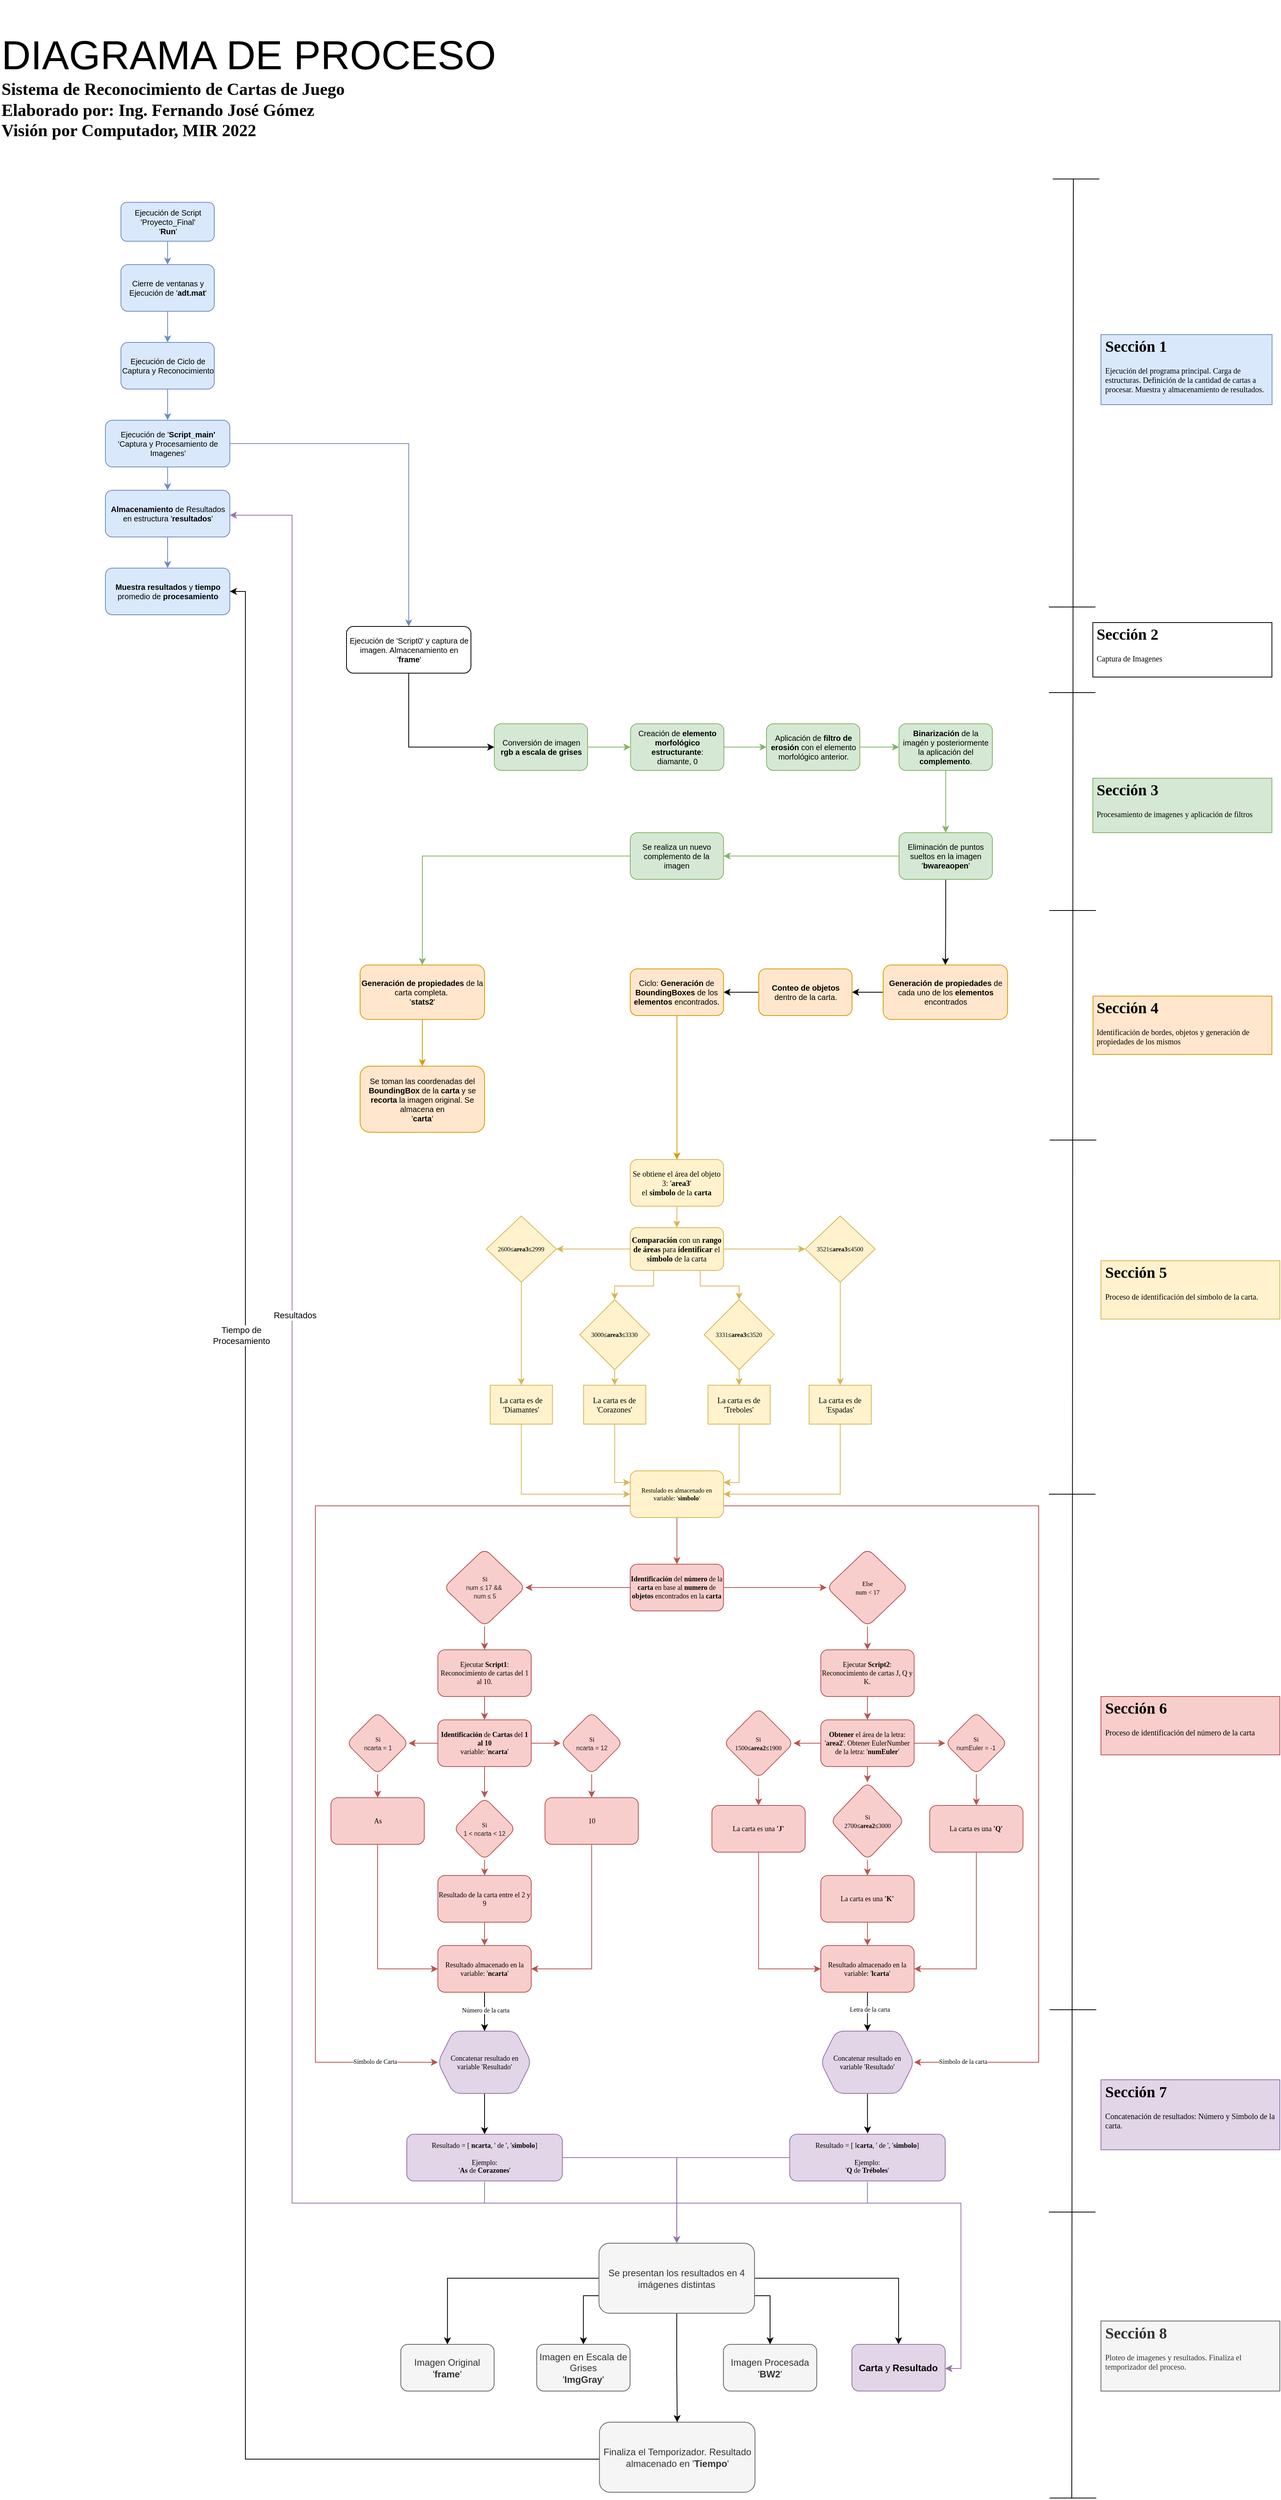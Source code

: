 <mxfile version="20.6.0" type="github">
  <diagram id="C5RBs43oDa-KdzZeNtuy" name="Page-1">
    <mxGraphModel dx="3872" dy="2548" grid="1" gridSize="10" guides="1" tooltips="1" connect="1" arrows="1" fold="1" page="1" pageScale="1" pageWidth="2339" pageHeight="3300" math="0" shadow="0">
      <root>
        <mxCell id="WIyWlLk6GJQsqaUBKTNV-0" />
        <mxCell id="WIyWlLk6GJQsqaUBKTNV-1" parent="WIyWlLk6GJQsqaUBKTNV-0" />
        <mxCell id="OverbrRECvq1KNkHKfa8-5" style="edgeStyle=orthogonalEdgeStyle;rounded=0;orthogonalLoop=1;jettySize=auto;html=1;exitX=0.5;exitY=1;exitDx=0;exitDy=0;entryX=0.5;entryY=0;entryDx=0;entryDy=0;fontSize=10;fillColor=#dae8fc;strokeColor=#6c8ebf;" parent="WIyWlLk6GJQsqaUBKTNV-1" source="WIyWlLk6GJQsqaUBKTNV-3" target="OverbrRECvq1KNkHKfa8-1" edge="1">
          <mxGeometry relative="1" as="geometry" />
        </mxCell>
        <mxCell id="WIyWlLk6GJQsqaUBKTNV-3" value="Ejecución de Script&lt;br&gt;&#39;Proyecto_Final&#39;&lt;br style=&quot;font-size: 10px;&quot;&gt;&#39;&lt;b&gt;Run&lt;/b&gt;&#39;" style="rounded=1;whiteSpace=wrap;html=1;fontSize=10;glass=0;strokeWidth=1;shadow=0;fillColor=#dae8fc;strokeColor=#6c8ebf;" parent="WIyWlLk6GJQsqaUBKTNV-1" vertex="1">
          <mxGeometry x="465.5" y="320" width="120" height="50" as="geometry" />
        </mxCell>
        <mxCell id="lt5BsjwWGhVhC6ZBDZQn-1" value="" style="edgeStyle=orthogonalEdgeStyle;rounded=0;orthogonalLoop=1;jettySize=auto;html=1;fillColor=#dae8fc;strokeColor=#6c8ebf;" edge="1" parent="WIyWlLk6GJQsqaUBKTNV-1" source="OverbrRECvq1KNkHKfa8-1" target="lt5BsjwWGhVhC6ZBDZQn-0">
          <mxGeometry relative="1" as="geometry" />
        </mxCell>
        <mxCell id="OverbrRECvq1KNkHKfa8-1" value="Cierre de ventanas y&lt;br style=&quot;font-size: 10px;&quot;&gt;Ejecución de &#39;&lt;b&gt;adt.mat&lt;/b&gt;&#39;" style="rounded=1;whiteSpace=wrap;html=1;fontSize=10;fillColor=#dae8fc;strokeColor=#6c8ebf;" parent="WIyWlLk6GJQsqaUBKTNV-1" vertex="1">
          <mxGeometry x="465.5" y="400" width="120" height="60" as="geometry" />
        </mxCell>
        <mxCell id="lt5BsjwWGhVhC6ZBDZQn-8" style="edgeStyle=orthogonalEdgeStyle;rounded=0;orthogonalLoop=1;jettySize=auto;html=1;fillColor=#dae8fc;strokeColor=#6c8ebf;" edge="1" parent="WIyWlLk6GJQsqaUBKTNV-1" source="OverbrRECvq1KNkHKfa8-2" target="lt5BsjwWGhVhC6ZBDZQn-7">
          <mxGeometry relative="1" as="geometry" />
        </mxCell>
        <mxCell id="lt5BsjwWGhVhC6ZBDZQn-18" style="edgeStyle=orthogonalEdgeStyle;rounded=0;orthogonalLoop=1;jettySize=auto;html=1;exitX=1;exitY=0.5;exitDx=0;exitDy=0;entryX=0.5;entryY=0;entryDx=0;entryDy=0;fillColor=#dae8fc;strokeColor=#6c8ebf;" edge="1" parent="WIyWlLk6GJQsqaUBKTNV-1" source="OverbrRECvq1KNkHKfa8-2" target="lt5BsjwWGhVhC6ZBDZQn-16">
          <mxGeometry relative="1" as="geometry" />
        </mxCell>
        <mxCell id="OverbrRECvq1KNkHKfa8-2" value="Ejecución de &#39;&lt;b style=&quot;font-size: 10px;&quot;&gt;Script_main&#39;&lt;/b&gt;&lt;br style=&quot;font-size: 10px;&quot;&gt;&#39;Captura y Procesamiento de Imagenes&#39;" style="whiteSpace=wrap;html=1;rounded=1;fontSize=10;fillColor=#dae8fc;strokeColor=#6c8ebf;" parent="WIyWlLk6GJQsqaUBKTNV-1" vertex="1">
          <mxGeometry x="445.5" y="600" width="160" height="60" as="geometry" />
        </mxCell>
        <mxCell id="OverbrRECvq1KNkHKfa8-9" value="" style="edgeStyle=orthogonalEdgeStyle;rounded=0;orthogonalLoop=1;jettySize=auto;html=1;fontSize=10;fillColor=#d5e8d4;strokeColor=#82b366;" parent="WIyWlLk6GJQsqaUBKTNV-1" source="OverbrRECvq1KNkHKfa8-6" target="OverbrRECvq1KNkHKfa8-8" edge="1">
          <mxGeometry relative="1" as="geometry" />
        </mxCell>
        <mxCell id="OverbrRECvq1KNkHKfa8-6" value="Conversión de imagen &lt;b&gt;rgb a escala de grises&lt;/b&gt;" style="whiteSpace=wrap;html=1;rounded=1;fontSize=10;fillColor=#d5e8d4;strokeColor=#82b366;" parent="WIyWlLk6GJQsqaUBKTNV-1" vertex="1">
          <mxGeometry x="945.5" y="990" width="120" height="60" as="geometry" />
        </mxCell>
        <mxCell id="OverbrRECvq1KNkHKfa8-11" value="" style="edgeStyle=orthogonalEdgeStyle;rounded=0;orthogonalLoop=1;jettySize=auto;html=1;fontSize=10;fillColor=#d5e8d4;strokeColor=#82b366;" parent="WIyWlLk6GJQsqaUBKTNV-1" source="OverbrRECvq1KNkHKfa8-8" target="OverbrRECvq1KNkHKfa8-10" edge="1">
          <mxGeometry relative="1" as="geometry" />
        </mxCell>
        <mxCell id="OverbrRECvq1KNkHKfa8-8" value="Creación de &lt;b&gt;elemento morfológico estructurante&lt;/b&gt;:&lt;br style=&quot;font-size: 10px;&quot;&gt;diamante, 0" style="whiteSpace=wrap;html=1;rounded=1;fontSize=10;fillColor=#d5e8d4;strokeColor=#82b366;" parent="WIyWlLk6GJQsqaUBKTNV-1" vertex="1">
          <mxGeometry x="1120.7" y="990" width="120" height="60" as="geometry" />
        </mxCell>
        <mxCell id="lt5BsjwWGhVhC6ZBDZQn-2" style="edgeStyle=orthogonalEdgeStyle;rounded=0;orthogonalLoop=1;jettySize=auto;html=1;exitX=1;exitY=0.5;exitDx=0;exitDy=0;entryX=0;entryY=0.5;entryDx=0;entryDy=0;fillColor=#d5e8d4;strokeColor=#82b366;" edge="1" parent="WIyWlLk6GJQsqaUBKTNV-1" source="OverbrRECvq1KNkHKfa8-10" target="OverbrRECvq1KNkHKfa8-14">
          <mxGeometry relative="1" as="geometry" />
        </mxCell>
        <mxCell id="OverbrRECvq1KNkHKfa8-10" value="Aplicación de &lt;b&gt;filtro de erosión&lt;/b&gt; con el elemento morfológico anterior." style="whiteSpace=wrap;html=1;rounded=1;fontSize=10;fillColor=#d5e8d4;strokeColor=#82b366;" parent="WIyWlLk6GJQsqaUBKTNV-1" vertex="1">
          <mxGeometry x="1295.5" y="990" width="120" height="60" as="geometry" />
        </mxCell>
        <mxCell id="lt5BsjwWGhVhC6ZBDZQn-21" value="" style="edgeStyle=orthogonalEdgeStyle;rounded=0;orthogonalLoop=1;jettySize=auto;html=1;fillColor=#d5e8d4;strokeColor=#82b366;" edge="1" parent="WIyWlLk6GJQsqaUBKTNV-1" source="OverbrRECvq1KNkHKfa8-14" target="lt5BsjwWGhVhC6ZBDZQn-20">
          <mxGeometry relative="1" as="geometry" />
        </mxCell>
        <mxCell id="OverbrRECvq1KNkHKfa8-14" value="&lt;b&gt;Binarización&lt;/b&gt; de la imagén y posteriormente la aplicación del &lt;b&gt;complemento&lt;/b&gt;." style="whiteSpace=wrap;html=1;fontSize=10;rounded=1;fillColor=#d5e8d4;strokeColor=#82b366;" parent="WIyWlLk6GJQsqaUBKTNV-1" vertex="1">
          <mxGeometry x="1465.9" y="990" width="120" height="60" as="geometry" />
        </mxCell>
        <mxCell id="OverbrRECvq1KNkHKfa8-24" value="&lt;h1&gt;Sección 1&lt;/h1&gt;&lt;p&gt;Ejecución del programa principal. Carga de estructuras. Definición de la cantidad de cartas a procesar. Muestra y almacenamiento de resultados.&lt;/p&gt;" style="text;html=1;strokeColor=#6c8ebf;fillColor=#dae8fc;spacing=5;spacingTop=-20;whiteSpace=wrap;overflow=hidden;rounded=0;fontFamily=Verdana;fontSize=10;" parent="WIyWlLk6GJQsqaUBKTNV-1" vertex="1">
          <mxGeometry x="1725.5" y="490" width="220" height="90" as="geometry" />
        </mxCell>
        <mxCell id="OverbrRECvq1KNkHKfa8-26" value="&lt;h1&gt;Sección 3&lt;/h1&gt;&lt;p&gt;Procesamiento de imagenes y aplicación de filtros&lt;/p&gt;" style="text;html=1;strokeColor=#82b366;fillColor=#d5e8d4;spacing=5;spacingTop=-20;whiteSpace=wrap;overflow=hidden;rounded=0;fontFamily=Verdana;fontSize=10;" parent="WIyWlLk6GJQsqaUBKTNV-1" vertex="1">
          <mxGeometry x="1715.1" y="1060" width="230.2" height="70" as="geometry" />
        </mxCell>
        <mxCell id="OverbrRECvq1KNkHKfa8-27" value="&lt;h1&gt;Sección 4&lt;/h1&gt;&lt;p&gt;Identificación de bordes, objetos y generación de propiedades de los mismos&lt;/p&gt;" style="text;html=1;strokeColor=#d79b00;fillColor=#ffe6cc;spacing=5;spacingTop=-20;whiteSpace=wrap;overflow=hidden;rounded=0;fontFamily=Verdana;fontSize=10;" parent="WIyWlLk6GJQsqaUBKTNV-1" vertex="1">
          <mxGeometry x="1715.3" y="1340" width="230" height="75" as="geometry" />
        </mxCell>
        <mxCell id="OverbrRECvq1KNkHKfa8-33" value="" style="endArrow=none;html=1;rounded=0;fontFamily=Verdana;fontSize=10;" parent="WIyWlLk6GJQsqaUBKTNV-1" edge="1">
          <mxGeometry width="50" height="50" relative="1" as="geometry">
            <mxPoint x="1688" y="3270" as="sourcePoint" />
            <mxPoint x="1690" y="290" as="targetPoint" />
          </mxGeometry>
        </mxCell>
        <mxCell id="OverbrRECvq1KNkHKfa8-42" value="&lt;h1&gt;Sección 5&lt;/h1&gt;&lt;p&gt;Proceso de identificación del símbolo de la carta.&lt;/p&gt;" style="text;html=1;strokeColor=#d6b656;fillColor=#fff2cc;spacing=5;spacingTop=-20;whiteSpace=wrap;overflow=hidden;rounded=0;fontFamily=Verdana;fontSize=10;" parent="WIyWlLk6GJQsqaUBKTNV-1" vertex="1">
          <mxGeometry x="1725.5" y="1680" width="230" height="75" as="geometry" />
        </mxCell>
        <mxCell id="OverbrRECvq1KNkHKfa8-47" value="" style="edgeStyle=orthogonalEdgeStyle;rounded=0;orthogonalLoop=1;jettySize=auto;html=1;fontFamily=Verdana;fontSize=9;fillColor=#fff2cc;strokeColor=#d6b656;" parent="WIyWlLk6GJQsqaUBKTNV-1" source="OverbrRECvq1KNkHKfa8-43" target="OverbrRECvq1KNkHKfa8-46" edge="1">
          <mxGeometry relative="1" as="geometry" />
        </mxCell>
        <mxCell id="OverbrRECvq1KNkHKfa8-43" value="Se obtiene el área del objeto 3: &#39;&lt;b&gt;area3&lt;/b&gt;&#39; &lt;br&gt;el &lt;b&gt;simbolo&lt;/b&gt; de la &lt;b&gt;carta&lt;/b&gt;" style="rounded=1;whiteSpace=wrap;html=1;fontFamily=Verdana;fontSize=10;fillColor=#fff2cc;strokeColor=#d6b656;" parent="WIyWlLk6GJQsqaUBKTNV-1" vertex="1">
          <mxGeometry x="1120.3" y="1550" width="120" height="60" as="geometry" />
        </mxCell>
        <mxCell id="OverbrRECvq1KNkHKfa8-49" style="edgeStyle=orthogonalEdgeStyle;rounded=0;orthogonalLoop=1;jettySize=auto;html=1;exitX=0;exitY=0.5;exitDx=0;exitDy=0;entryX=1;entryY=0.5;entryDx=0;entryDy=0;fontFamily=Verdana;fontSize=9;fillColor=#fff2cc;strokeColor=#d6b656;" parent="WIyWlLk6GJQsqaUBKTNV-1" source="OverbrRECvq1KNkHKfa8-46" target="OverbrRECvq1KNkHKfa8-50" edge="1">
          <mxGeometry relative="1" as="geometry">
            <mxPoint x="1045.3" y="1665" as="targetPoint" />
          </mxGeometry>
        </mxCell>
        <mxCell id="OverbrRECvq1KNkHKfa8-55" style="edgeStyle=orthogonalEdgeStyle;rounded=0;orthogonalLoop=1;jettySize=auto;html=1;exitX=0.25;exitY=1;exitDx=0;exitDy=0;entryX=0.5;entryY=0;entryDx=0;entryDy=0;fontFamily=Verdana;fontSize=7;fillColor=#fff2cc;strokeColor=#d6b656;" parent="WIyWlLk6GJQsqaUBKTNV-1" source="OverbrRECvq1KNkHKfa8-46" target="OverbrRECvq1KNkHKfa8-53" edge="1">
          <mxGeometry relative="1" as="geometry" />
        </mxCell>
        <mxCell id="OverbrRECvq1KNkHKfa8-61" style="edgeStyle=orthogonalEdgeStyle;rounded=0;orthogonalLoop=1;jettySize=auto;html=1;exitX=0.75;exitY=1;exitDx=0;exitDy=0;entryX=0.5;entryY=0;entryDx=0;entryDy=0;fontFamily=Verdana;fontSize=7;fillColor=#fff2cc;strokeColor=#d6b656;" parent="WIyWlLk6GJQsqaUBKTNV-1" source="OverbrRECvq1KNkHKfa8-46" target="OverbrRECvq1KNkHKfa8-59" edge="1">
          <mxGeometry relative="1" as="geometry" />
        </mxCell>
        <mxCell id="OverbrRECvq1KNkHKfa8-65" style="edgeStyle=orthogonalEdgeStyle;rounded=0;orthogonalLoop=1;jettySize=auto;html=1;exitX=1;exitY=0.5;exitDx=0;exitDy=0;fontFamily=Verdana;fontSize=7;fillColor=#fff2cc;strokeColor=#d6b656;" parent="WIyWlLk6GJQsqaUBKTNV-1" source="OverbrRECvq1KNkHKfa8-46" target="OverbrRECvq1KNkHKfa8-63" edge="1">
          <mxGeometry relative="1" as="geometry" />
        </mxCell>
        <mxCell id="OverbrRECvq1KNkHKfa8-46" value="&lt;b&gt;Comparación&lt;/b&gt; con un &lt;b&gt;rango&lt;/b&gt; &lt;b&gt;de&lt;/b&gt; &lt;b&gt;áreas&lt;/b&gt; para &lt;b&gt;identificar&lt;/b&gt; el &lt;b&gt;simbolo&lt;/b&gt; de la carta" style="whiteSpace=wrap;html=1;fontSize=10;fontFamily=Verdana;rounded=1;fillColor=#fff2cc;strokeColor=#d6b656;" parent="WIyWlLk6GJQsqaUBKTNV-1" vertex="1">
          <mxGeometry x="1120.3" y="1637.5" width="120" height="55" as="geometry" />
        </mxCell>
        <mxCell id="OverbrRECvq1KNkHKfa8-52" style="edgeStyle=orthogonalEdgeStyle;rounded=0;orthogonalLoop=1;jettySize=auto;html=1;exitX=0.5;exitY=1;exitDx=0;exitDy=0;entryX=0.5;entryY=0;entryDx=0;entryDy=0;fontFamily=Verdana;fontSize=7;fillColor=#fff2cc;strokeColor=#d6b656;" parent="WIyWlLk6GJQsqaUBKTNV-1" source="OverbrRECvq1KNkHKfa8-50" target="OverbrRECvq1KNkHKfa8-51" edge="1">
          <mxGeometry relative="1" as="geometry" />
        </mxCell>
        <mxCell id="OverbrRECvq1KNkHKfa8-50" value="&lt;font style=&quot;font-size: 8px;&quot;&gt;2600&lt;span style=&quot;color: rgb(32, 33, 36); font-family: arial, sans-serif; text-align: left; font-size: 8px;&quot;&gt;≤&lt;/span&gt;&lt;b&gt;area3&lt;/b&gt;&lt;span style=&quot;color: rgb(32, 33, 36); font-family: arial, sans-serif; text-align: left; font-size: 8px;&quot;&gt;≤&lt;/span&gt;2999&lt;/font&gt;" style="rhombus;whiteSpace=wrap;html=1;fontFamily=Verdana;fontSize=8;fillColor=#fff2cc;strokeColor=#d6b656;" parent="WIyWlLk6GJQsqaUBKTNV-1" vertex="1">
          <mxGeometry x="935.3" y="1622.5" width="90" height="85" as="geometry" />
        </mxCell>
        <mxCell id="OverbrRECvq1KNkHKfa8-71" style="edgeStyle=orthogonalEdgeStyle;rounded=0;orthogonalLoop=1;jettySize=auto;html=1;exitX=0.5;exitY=1;exitDx=0;exitDy=0;entryX=0;entryY=0.5;entryDx=0;entryDy=0;fontFamily=Verdana;fontSize=8;fillColor=#fff2cc;strokeColor=#d6b656;" parent="WIyWlLk6GJQsqaUBKTNV-1" source="OverbrRECvq1KNkHKfa8-51" target="OverbrRECvq1KNkHKfa8-70" edge="1">
          <mxGeometry relative="1" as="geometry" />
        </mxCell>
        <mxCell id="OverbrRECvq1KNkHKfa8-51" value="La carta es de &#39;Diamantes&#39;" style="whiteSpace=wrap;html=1;fontSize=10;fontFamily=Verdana;fillColor=#fff2cc;strokeColor=#d6b656;" parent="WIyWlLk6GJQsqaUBKTNV-1" vertex="1">
          <mxGeometry x="940.3" y="1840" width="80" height="50" as="geometry" />
        </mxCell>
        <mxCell id="OverbrRECvq1KNkHKfa8-57" style="edgeStyle=orthogonalEdgeStyle;rounded=0;orthogonalLoop=1;jettySize=auto;html=1;entryX=0.5;entryY=0;entryDx=0;entryDy=0;fontFamily=Verdana;fontSize=7;fillColor=#fff2cc;strokeColor=#d6b656;" parent="WIyWlLk6GJQsqaUBKTNV-1" source="OverbrRECvq1KNkHKfa8-53" target="OverbrRECvq1KNkHKfa8-56" edge="1">
          <mxGeometry relative="1" as="geometry" />
        </mxCell>
        <mxCell id="OverbrRECvq1KNkHKfa8-53" value="&lt;font style=&quot;font-size: 8px;&quot;&gt;3000&lt;span style=&quot;color: rgb(32, 33, 36); font-family: arial, sans-serif; text-align: left; font-size: 8px;&quot;&gt;≤&lt;/span&gt;&lt;b&gt;area3&lt;/b&gt;&lt;span style=&quot;color: rgb(32, 33, 36); font-family: arial, sans-serif; text-align: left; font-size: 8px;&quot;&gt;≤&lt;/span&gt;3330&lt;/font&gt;" style="rhombus;whiteSpace=wrap;html=1;fontFamily=Verdana;fontSize=8;fillColor=#fff2cc;strokeColor=#d6b656;" parent="WIyWlLk6GJQsqaUBKTNV-1" vertex="1">
          <mxGeometry x="1055.3" y="1730" width="90" height="90" as="geometry" />
        </mxCell>
        <mxCell id="OverbrRECvq1KNkHKfa8-72" style="edgeStyle=orthogonalEdgeStyle;rounded=0;orthogonalLoop=1;jettySize=auto;html=1;exitX=0.5;exitY=1;exitDx=0;exitDy=0;entryX=0;entryY=0.25;entryDx=0;entryDy=0;fontFamily=Verdana;fontSize=8;fillColor=#fff2cc;strokeColor=#d6b656;" parent="WIyWlLk6GJQsqaUBKTNV-1" source="OverbrRECvq1KNkHKfa8-56" target="OverbrRECvq1KNkHKfa8-70" edge="1">
          <mxGeometry relative="1" as="geometry" />
        </mxCell>
        <mxCell id="OverbrRECvq1KNkHKfa8-56" value="La carta es de &#39;Corazones&#39;" style="whiteSpace=wrap;html=1;fontSize=10;fontFamily=Verdana;fillColor=#fff2cc;strokeColor=#d6b656;" parent="WIyWlLk6GJQsqaUBKTNV-1" vertex="1">
          <mxGeometry x="1060.3" y="1840" width="80" height="50" as="geometry" />
        </mxCell>
        <mxCell id="OverbrRECvq1KNkHKfa8-58" style="edgeStyle=orthogonalEdgeStyle;rounded=0;orthogonalLoop=1;jettySize=auto;html=1;entryX=0.5;entryY=0;entryDx=0;entryDy=0;fontFamily=Verdana;fontSize=7;fillColor=#fff2cc;strokeColor=#d6b656;" parent="WIyWlLk6GJQsqaUBKTNV-1" source="OverbrRECvq1KNkHKfa8-59" target="OverbrRECvq1KNkHKfa8-60" edge="1">
          <mxGeometry relative="1" as="geometry" />
        </mxCell>
        <mxCell id="OverbrRECvq1KNkHKfa8-59" value="&lt;span style=&quot;font-size: 8px;&quot;&gt;3331&lt;/span&gt;&lt;span style=&quot;font-size: 8px; color: rgb(32, 33, 36); font-family: arial, sans-serif; text-align: left;&quot;&gt;≤&lt;/span&gt;&lt;b style=&quot;font-size: 8px;&quot;&gt;area3&lt;/b&gt;&lt;span style=&quot;font-size: 8px; color: rgb(32, 33, 36); font-family: arial, sans-serif; text-align: left;&quot;&gt;≤&lt;/span&gt;&lt;span style=&quot;font-size: 8px;&quot;&gt;3520&lt;/span&gt;" style="rhombus;whiteSpace=wrap;html=1;fontFamily=Verdana;fontSize=7;fillColor=#fff2cc;strokeColor=#d6b656;" parent="WIyWlLk6GJQsqaUBKTNV-1" vertex="1">
          <mxGeometry x="1215.3" y="1730" width="90" height="90" as="geometry" />
        </mxCell>
        <mxCell id="OverbrRECvq1KNkHKfa8-73" style="edgeStyle=orthogonalEdgeStyle;rounded=0;orthogonalLoop=1;jettySize=auto;html=1;exitX=0.5;exitY=1;exitDx=0;exitDy=0;entryX=1;entryY=0.25;entryDx=0;entryDy=0;fontFamily=Verdana;fontSize=8;fillColor=#fff2cc;strokeColor=#d6b656;" parent="WIyWlLk6GJQsqaUBKTNV-1" source="OverbrRECvq1KNkHKfa8-60" target="OverbrRECvq1KNkHKfa8-70" edge="1">
          <mxGeometry relative="1" as="geometry" />
        </mxCell>
        <mxCell id="OverbrRECvq1KNkHKfa8-60" value="La carta es de &#39;Treboles&#39;" style="whiteSpace=wrap;html=1;fontSize=10;fontFamily=Verdana;fillColor=#fff2cc;strokeColor=#d6b656;" parent="WIyWlLk6GJQsqaUBKTNV-1" vertex="1">
          <mxGeometry x="1220.3" y="1840" width="80" height="50" as="geometry" />
        </mxCell>
        <mxCell id="OverbrRECvq1KNkHKfa8-62" style="edgeStyle=orthogonalEdgeStyle;rounded=0;orthogonalLoop=1;jettySize=auto;html=1;exitX=0.5;exitY=1;exitDx=0;exitDy=0;entryX=0.5;entryY=0;entryDx=0;entryDy=0;fontFamily=Verdana;fontSize=7;fillColor=#fff2cc;strokeColor=#d6b656;" parent="WIyWlLk6GJQsqaUBKTNV-1" source="OverbrRECvq1KNkHKfa8-63" target="OverbrRECvq1KNkHKfa8-64" edge="1">
          <mxGeometry relative="1" as="geometry" />
        </mxCell>
        <mxCell id="OverbrRECvq1KNkHKfa8-63" value="&lt;span style=&quot;font-size: 8px;&quot;&gt;3521&lt;/span&gt;&lt;span style=&quot;font-size: 8px; color: rgb(32, 33, 36); font-family: arial, sans-serif; text-align: left;&quot;&gt;≤&lt;/span&gt;&lt;b style=&quot;font-size: 8px;&quot;&gt;area3&lt;/b&gt;&lt;span style=&quot;font-size: 8px; color: rgb(32, 33, 36); font-family: arial, sans-serif; text-align: left;&quot;&gt;≤&lt;/span&gt;&lt;span style=&quot;font-size: 8px;&quot;&gt;4500&lt;/span&gt;" style="rhombus;whiteSpace=wrap;html=1;fontFamily=Verdana;fontSize=7;fillColor=#fff2cc;strokeColor=#d6b656;" parent="WIyWlLk6GJQsqaUBKTNV-1" vertex="1">
          <mxGeometry x="1345.3" y="1622.5" width="90" height="85" as="geometry" />
        </mxCell>
        <mxCell id="OverbrRECvq1KNkHKfa8-74" style="edgeStyle=orthogonalEdgeStyle;rounded=0;orthogonalLoop=1;jettySize=auto;html=1;exitX=0.5;exitY=1;exitDx=0;exitDy=0;entryX=1;entryY=0.5;entryDx=0;entryDy=0;fontFamily=Verdana;fontSize=8;fillColor=#fff2cc;strokeColor=#d6b656;" parent="WIyWlLk6GJQsqaUBKTNV-1" source="OverbrRECvq1KNkHKfa8-64" target="OverbrRECvq1KNkHKfa8-70" edge="1">
          <mxGeometry relative="1" as="geometry" />
        </mxCell>
        <mxCell id="OverbrRECvq1KNkHKfa8-64" value="La carta es de &#39;Espadas&#39;" style="whiteSpace=wrap;html=1;fontSize=10;fontFamily=Verdana;fillColor=#fff2cc;strokeColor=#d6b656;" parent="WIyWlLk6GJQsqaUBKTNV-1" vertex="1">
          <mxGeometry x="1350.3" y="1840" width="80" height="50" as="geometry" />
        </mxCell>
        <mxCell id="OverbrRECvq1KNkHKfa8-78" value="" style="edgeStyle=orthogonalEdgeStyle;rounded=0;orthogonalLoop=1;jettySize=auto;html=1;fontFamily=Verdana;fontSize=8;fillColor=#f8cecc;strokeColor=#b85450;" parent="WIyWlLk6GJQsqaUBKTNV-1" source="OverbrRECvq1KNkHKfa8-70" target="OverbrRECvq1KNkHKfa8-77" edge="1">
          <mxGeometry relative="1" as="geometry" />
        </mxCell>
        <mxCell id="OverbrRECvq1KNkHKfa8-113" style="edgeStyle=orthogonalEdgeStyle;rounded=0;orthogonalLoop=1;jettySize=auto;html=1;exitX=0;exitY=0.75;exitDx=0;exitDy=0;fontFamily=Verdana;fontSize=8;entryX=0;entryY=0.5;entryDx=0;entryDy=0;fillColor=#f8cecc;strokeColor=#b85450;" parent="WIyWlLk6GJQsqaUBKTNV-1" source="OverbrRECvq1KNkHKfa8-70" target="OverbrRECvq1KNkHKfa8-110" edge="1">
          <mxGeometry relative="1" as="geometry">
            <Array as="points">
              <mxPoint x="715.5" y="1995" />
              <mxPoint x="715.5" y="2710" />
            </Array>
          </mxGeometry>
        </mxCell>
        <mxCell id="OverbrRECvq1KNkHKfa8-115" value="Símbolo de Carta" style="edgeLabel;html=1;align=center;verticalAlign=middle;resizable=0;points=[];fontSize=8;fontFamily=Verdana;" parent="OverbrRECvq1KNkHKfa8-113" vertex="1" connectable="0">
          <mxGeometry x="0.85" y="-1" relative="1" as="geometry">
            <mxPoint x="15" y="-2" as="offset" />
          </mxGeometry>
        </mxCell>
        <mxCell id="OverbrRECvq1KNkHKfa8-143" style="edgeStyle=orthogonalEdgeStyle;rounded=0;orthogonalLoop=1;jettySize=auto;html=1;exitX=1;exitY=0.75;exitDx=0;exitDy=0;fontFamily=Verdana;fontSize=8;entryX=1;entryY=0.5;entryDx=0;entryDy=0;fillColor=#f8cecc;strokeColor=#b85450;" parent="WIyWlLk6GJQsqaUBKTNV-1" source="OverbrRECvq1KNkHKfa8-70" target="OverbrRECvq1KNkHKfa8-135" edge="1">
          <mxGeometry relative="1" as="geometry">
            <Array as="points">
              <mxPoint x="1645.5" y="1995" />
              <mxPoint x="1645.5" y="2710" />
            </Array>
          </mxGeometry>
        </mxCell>
        <mxCell id="OverbrRECvq1KNkHKfa8-144" value="Símbolo de la carta" style="edgeLabel;html=1;align=center;verticalAlign=middle;resizable=0;points=[];fontSize=8;fontFamily=Verdana;" parent="OverbrRECvq1KNkHKfa8-143" vertex="1" connectable="0">
          <mxGeometry x="0.902" y="2" relative="1" as="geometry">
            <mxPoint y="-3" as="offset" />
          </mxGeometry>
        </mxCell>
        <mxCell id="OverbrRECvq1KNkHKfa8-70" value="Restulado es almacenado en variable: &#39;&lt;b&gt;simbolo&lt;/b&gt;&#39;" style="rounded=1;whiteSpace=wrap;html=1;fontFamily=Verdana;fontSize=8;fillColor=#fff2cc;strokeColor=#d6b656;" parent="WIyWlLk6GJQsqaUBKTNV-1" vertex="1">
          <mxGeometry x="1120.3" y="1950" width="120" height="60" as="geometry" />
        </mxCell>
        <mxCell id="OverbrRECvq1KNkHKfa8-80" value="" style="edgeStyle=orthogonalEdgeStyle;rounded=0;orthogonalLoop=1;jettySize=auto;html=1;fontFamily=Verdana;fontSize=9;fillColor=#f8cecc;strokeColor=#b85450;" parent="WIyWlLk6GJQsqaUBKTNV-1" source="OverbrRECvq1KNkHKfa8-77" target="OverbrRECvq1KNkHKfa8-79" edge="1">
          <mxGeometry relative="1" as="geometry" />
        </mxCell>
        <mxCell id="OverbrRECvq1KNkHKfa8-86" style="edgeStyle=orthogonalEdgeStyle;rounded=0;orthogonalLoop=1;jettySize=auto;html=1;exitX=1;exitY=0.5;exitDx=0;exitDy=0;entryX=0;entryY=0.5;entryDx=0;entryDy=0;fontFamily=Verdana;fontSize=8;fillColor=#f8cecc;strokeColor=#b85450;" parent="WIyWlLk6GJQsqaUBKTNV-1" source="OverbrRECvq1KNkHKfa8-77" target="OverbrRECvq1KNkHKfa8-84" edge="1">
          <mxGeometry relative="1" as="geometry" />
        </mxCell>
        <mxCell id="OverbrRECvq1KNkHKfa8-77" value="&lt;b style=&quot;font-size: 9px;&quot;&gt;Identificación&lt;/b&gt; del &lt;b style=&quot;font-size: 9px;&quot;&gt;número&lt;/b&gt; de la &lt;b style=&quot;font-size: 9px;&quot;&gt;carta &lt;/b&gt;en base al &lt;b&gt;numero&lt;/b&gt; de &lt;b&gt;objetos&lt;/b&gt; encontrados en la &lt;b&gt;carta&lt;/b&gt;" style="whiteSpace=wrap;html=1;fontSize=9;fontFamily=Verdana;rounded=1;fillColor=#f8cecc;strokeColor=#b85450;" parent="WIyWlLk6GJQsqaUBKTNV-1" vertex="1">
          <mxGeometry x="1120.3" y="2070" width="120" height="60" as="geometry" />
        </mxCell>
        <mxCell id="OverbrRECvq1KNkHKfa8-82" value="" style="edgeStyle=orthogonalEdgeStyle;rounded=0;orthogonalLoop=1;jettySize=auto;html=1;fontFamily=Verdana;fontSize=8;fillColor=#f8cecc;strokeColor=#b85450;" parent="WIyWlLk6GJQsqaUBKTNV-1" source="OverbrRECvq1KNkHKfa8-79" target="OverbrRECvq1KNkHKfa8-81" edge="1">
          <mxGeometry relative="1" as="geometry" />
        </mxCell>
        <mxCell id="OverbrRECvq1KNkHKfa8-79" value="&lt;font style=&quot;font-size: 8px;&quot;&gt;Si &lt;br&gt;&lt;/font&gt;&lt;div style=&quot;&quot;&gt;&lt;font face=&quot;arial, sans-serif&quot; color=&quot;#202124&quot;&gt;&lt;span style=&quot;font-size: 8px;&quot;&gt;num ≤ 17 &amp;amp;&amp;amp;&amp;nbsp;&lt;/span&gt;&lt;/font&gt;&lt;br&gt;&lt;/div&gt;&lt;div style=&quot;&quot;&gt;&lt;font face=&quot;arial, sans-serif&quot; color=&quot;#202124&quot;&gt;&lt;span style=&quot;font-size: 8px;&quot;&gt;num ≤ 5&lt;/span&gt;&lt;/font&gt;&lt;br&gt;&lt;/div&gt;" style="rhombus;whiteSpace=wrap;html=1;fontSize=9;fontFamily=Verdana;rounded=1;align=center;fillColor=#f8cecc;strokeColor=#b85450;" parent="WIyWlLk6GJQsqaUBKTNV-1" vertex="1">
          <mxGeometry x="880.5" y="2050" width="105" height="100" as="geometry" />
        </mxCell>
        <mxCell id="OverbrRECvq1KNkHKfa8-88" value="" style="edgeStyle=orthogonalEdgeStyle;rounded=0;orthogonalLoop=1;jettySize=auto;html=1;fontFamily=Verdana;fontSize=8;fillColor=#f8cecc;strokeColor=#b85450;" parent="WIyWlLk6GJQsqaUBKTNV-1" source="OverbrRECvq1KNkHKfa8-81" target="OverbrRECvq1KNkHKfa8-87" edge="1">
          <mxGeometry relative="1" as="geometry" />
        </mxCell>
        <mxCell id="OverbrRECvq1KNkHKfa8-81" value="Ejecutar &lt;b&gt;Script1&lt;/b&gt;: Reconocimiento de cartas del 1 al 10." style="whiteSpace=wrap;html=1;fontSize=9;fontFamily=Verdana;rounded=1;fillColor=#f8cecc;strokeColor=#b85450;" parent="WIyWlLk6GJQsqaUBKTNV-1" vertex="1">
          <mxGeometry x="873" y="2180" width="120" height="60" as="geometry" />
        </mxCell>
        <mxCell id="OverbrRECvq1KNkHKfa8-83" value="" style="edgeStyle=orthogonalEdgeStyle;rounded=0;orthogonalLoop=1;jettySize=auto;html=1;fontFamily=Verdana;fontSize=8;fillColor=#f8cecc;strokeColor=#b85450;" parent="WIyWlLk6GJQsqaUBKTNV-1" source="OverbrRECvq1KNkHKfa8-84" target="OverbrRECvq1KNkHKfa8-85" edge="1">
          <mxGeometry relative="1" as="geometry" />
        </mxCell>
        <mxCell id="OverbrRECvq1KNkHKfa8-84" value="&lt;span style=&quot;font-size: 8px;&quot;&gt;Else&lt;/span&gt;&lt;br&gt;&lt;span style=&quot;font-size: 8px;&quot;&gt;num &amp;lt; 17&lt;/span&gt;" style="rhombus;whiteSpace=wrap;html=1;fontSize=9;fontFamily=Verdana;rounded=1;align=center;fillColor=#f8cecc;strokeColor=#b85450;" parent="WIyWlLk6GJQsqaUBKTNV-1" vertex="1">
          <mxGeometry x="1372.8" y="2050" width="105" height="100" as="geometry" />
        </mxCell>
        <mxCell id="OverbrRECvq1KNkHKfa8-122" style="edgeStyle=orthogonalEdgeStyle;rounded=0;orthogonalLoop=1;jettySize=auto;html=1;entryX=0.5;entryY=0;entryDx=0;entryDy=0;fontFamily=Verdana;fontSize=8;fillColor=#f8cecc;strokeColor=#b85450;" parent="WIyWlLk6GJQsqaUBKTNV-1" source="OverbrRECvq1KNkHKfa8-85" target="OverbrRECvq1KNkHKfa8-121" edge="1">
          <mxGeometry relative="1" as="geometry" />
        </mxCell>
        <mxCell id="OverbrRECvq1KNkHKfa8-85" value="Ejecutar &lt;b&gt;Script2&lt;/b&gt;: Reconocimiento de cartas J, Q y K." style="whiteSpace=wrap;html=1;fontSize=9;fontFamily=Verdana;rounded=1;fillColor=#f8cecc;strokeColor=#b85450;" parent="WIyWlLk6GJQsqaUBKTNV-1" vertex="1">
          <mxGeometry x="1365.3" y="2180" width="120" height="60" as="geometry" />
        </mxCell>
        <mxCell id="OverbrRECvq1KNkHKfa8-90" value="" style="edgeStyle=orthogonalEdgeStyle;rounded=0;orthogonalLoop=1;jettySize=auto;html=1;fontFamily=Verdana;fontSize=8;fillColor=#f8cecc;strokeColor=#b85450;" parent="WIyWlLk6GJQsqaUBKTNV-1" source="OverbrRECvq1KNkHKfa8-87" target="OverbrRECvq1KNkHKfa8-89" edge="1">
          <mxGeometry relative="1" as="geometry" />
        </mxCell>
        <mxCell id="OverbrRECvq1KNkHKfa8-96" value="" style="edgeStyle=orthogonalEdgeStyle;rounded=0;orthogonalLoop=1;jettySize=auto;html=1;fontFamily=Verdana;fontSize=8;fillColor=#f8cecc;strokeColor=#b85450;" parent="WIyWlLk6GJQsqaUBKTNV-1" source="OverbrRECvq1KNkHKfa8-87" target="OverbrRECvq1KNkHKfa8-95" edge="1">
          <mxGeometry relative="1" as="geometry" />
        </mxCell>
        <mxCell id="OverbrRECvq1KNkHKfa8-100" value="" style="edgeStyle=orthogonalEdgeStyle;rounded=0;orthogonalLoop=1;jettySize=auto;html=1;fontFamily=Verdana;fontSize=8;fillColor=#f8cecc;strokeColor=#b85450;" parent="WIyWlLk6GJQsqaUBKTNV-1" source="OverbrRECvq1KNkHKfa8-87" target="OverbrRECvq1KNkHKfa8-99" edge="1">
          <mxGeometry relative="1" as="geometry" />
        </mxCell>
        <mxCell id="OverbrRECvq1KNkHKfa8-87" value="&lt;b&gt;Identificación&lt;/b&gt; de &lt;b&gt;Cartas&lt;/b&gt; del &lt;b&gt;1 al 10&lt;/b&gt;&lt;br&gt;variable: &#39;&lt;b&gt;ncarta&lt;/b&gt;&#39;" style="whiteSpace=wrap;html=1;fontSize=9;fontFamily=Verdana;rounded=1;fillColor=#f8cecc;strokeColor=#b85450;" parent="WIyWlLk6GJQsqaUBKTNV-1" vertex="1">
          <mxGeometry x="873" y="2270" width="120" height="60" as="geometry" />
        </mxCell>
        <mxCell id="OverbrRECvq1KNkHKfa8-92" value="" style="edgeStyle=orthogonalEdgeStyle;rounded=0;orthogonalLoop=1;jettySize=auto;html=1;fontFamily=Verdana;fontSize=8;fillColor=#f8cecc;strokeColor=#b85450;" parent="WIyWlLk6GJQsqaUBKTNV-1" source="OverbrRECvq1KNkHKfa8-89" target="OverbrRECvq1KNkHKfa8-91" edge="1">
          <mxGeometry relative="1" as="geometry" />
        </mxCell>
        <mxCell id="OverbrRECvq1KNkHKfa8-89" value="&lt;font style=&quot;font-size: 8px;&quot;&gt;Si&lt;br&gt;&lt;/font&gt;&lt;div&gt;&lt;font face=&quot;arial, sans-serif&quot; color=&quot;#202124&quot;&gt;&lt;span style=&quot;font-size: 8px;&quot;&gt;ncarta = 1&lt;/span&gt;&lt;/font&gt;&lt;/div&gt;" style="rhombus;whiteSpace=wrap;html=1;fontSize=9;fontFamily=Verdana;rounded=1;fillColor=#f8cecc;strokeColor=#b85450;" parent="WIyWlLk6GJQsqaUBKTNV-1" vertex="1">
          <mxGeometry x="755.5" y="2260" width="80" height="80" as="geometry" />
        </mxCell>
        <mxCell id="OverbrRECvq1KNkHKfa8-105" style="edgeStyle=orthogonalEdgeStyle;rounded=0;orthogonalLoop=1;jettySize=auto;html=1;entryX=0;entryY=0.5;entryDx=0;entryDy=0;fontFamily=Verdana;fontSize=8;exitX=0.5;exitY=1;exitDx=0;exitDy=0;fillColor=#f8cecc;strokeColor=#b85450;" parent="WIyWlLk6GJQsqaUBKTNV-1" source="OverbrRECvq1KNkHKfa8-91" target="OverbrRECvq1KNkHKfa8-103" edge="1">
          <mxGeometry relative="1" as="geometry" />
        </mxCell>
        <mxCell id="OverbrRECvq1KNkHKfa8-91" value="As" style="whiteSpace=wrap;html=1;fontSize=9;fontFamily=Verdana;rounded=1;fillColor=#f8cecc;strokeColor=#b85450;" parent="WIyWlLk6GJQsqaUBKTNV-1" vertex="1">
          <mxGeometry x="735.5" y="2370" width="120" height="60" as="geometry" />
        </mxCell>
        <mxCell id="OverbrRECvq1KNkHKfa8-98" value="" style="edgeStyle=orthogonalEdgeStyle;rounded=0;orthogonalLoop=1;jettySize=auto;html=1;fontFamily=Verdana;fontSize=8;fillColor=#f8cecc;strokeColor=#b85450;" parent="WIyWlLk6GJQsqaUBKTNV-1" source="OverbrRECvq1KNkHKfa8-95" target="OverbrRECvq1KNkHKfa8-97" edge="1">
          <mxGeometry relative="1" as="geometry" />
        </mxCell>
        <mxCell id="OverbrRECvq1KNkHKfa8-95" value="&lt;font style=&quot;font-size: 8px;&quot;&gt;Si&lt;br&gt;&lt;/font&gt;&lt;div&gt;&lt;font face=&quot;arial, sans-serif&quot; color=&quot;#202124&quot;&gt;&lt;span style=&quot;font-size: 8px;&quot;&gt;ncarta = 12&lt;/span&gt;&lt;/font&gt;&lt;/div&gt;" style="rhombus;whiteSpace=wrap;html=1;fontSize=9;fontFamily=Verdana;rounded=1;fillColor=#f8cecc;strokeColor=#b85450;" parent="WIyWlLk6GJQsqaUBKTNV-1" vertex="1">
          <mxGeometry x="1030.7" y="2260" width="80" height="80" as="geometry" />
        </mxCell>
        <mxCell id="OverbrRECvq1KNkHKfa8-106" style="edgeStyle=orthogonalEdgeStyle;rounded=0;orthogonalLoop=1;jettySize=auto;html=1;exitX=0.5;exitY=1;exitDx=0;exitDy=0;entryX=1;entryY=0.5;entryDx=0;entryDy=0;fontFamily=Verdana;fontSize=8;fillColor=#f8cecc;strokeColor=#b85450;" parent="WIyWlLk6GJQsqaUBKTNV-1" source="OverbrRECvq1KNkHKfa8-97" target="OverbrRECvq1KNkHKfa8-103" edge="1">
          <mxGeometry relative="1" as="geometry" />
        </mxCell>
        <mxCell id="OverbrRECvq1KNkHKfa8-97" value="10" style="whiteSpace=wrap;html=1;fontSize=9;fontFamily=Verdana;rounded=1;fillColor=#f8cecc;strokeColor=#b85450;" parent="WIyWlLk6GJQsqaUBKTNV-1" vertex="1">
          <mxGeometry x="1010.7" y="2370" width="120" height="60" as="geometry" />
        </mxCell>
        <mxCell id="OverbrRECvq1KNkHKfa8-102" value="" style="edgeStyle=orthogonalEdgeStyle;rounded=0;orthogonalLoop=1;jettySize=auto;html=1;fontFamily=Verdana;fontSize=8;fillColor=#f8cecc;strokeColor=#b85450;" parent="WIyWlLk6GJQsqaUBKTNV-1" source="OverbrRECvq1KNkHKfa8-99" target="OverbrRECvq1KNkHKfa8-101" edge="1">
          <mxGeometry relative="1" as="geometry" />
        </mxCell>
        <mxCell id="OverbrRECvq1KNkHKfa8-99" value="&lt;font style=&quot;font-size: 8px;&quot;&gt;Si&lt;br&gt;&lt;/font&gt;&lt;div&gt;&lt;font face=&quot;arial, sans-serif&quot; color=&quot;#202124&quot;&gt;&lt;span style=&quot;font-size: 8px;&quot;&gt;1 &amp;lt; ncarta &amp;lt; 12&lt;/span&gt;&lt;/font&gt;&lt;br&gt;&lt;/div&gt;" style="rhombus;whiteSpace=wrap;html=1;fontSize=9;fontFamily=Verdana;rounded=1;fillColor=#f8cecc;strokeColor=#b85450;" parent="WIyWlLk6GJQsqaUBKTNV-1" vertex="1">
          <mxGeometry x="893" y="2370" width="80" height="80" as="geometry" />
        </mxCell>
        <mxCell id="OverbrRECvq1KNkHKfa8-104" value="" style="edgeStyle=orthogonalEdgeStyle;rounded=0;orthogonalLoop=1;jettySize=auto;html=1;fontFamily=Verdana;fontSize=8;fillColor=#f8cecc;strokeColor=#b85450;" parent="WIyWlLk6GJQsqaUBKTNV-1" source="OverbrRECvq1KNkHKfa8-101" target="OverbrRECvq1KNkHKfa8-103" edge="1">
          <mxGeometry relative="1" as="geometry" />
        </mxCell>
        <mxCell id="OverbrRECvq1KNkHKfa8-101" value="Resultado de la carta entre el 2 y 9" style="whiteSpace=wrap;html=1;fontSize=9;fontFamily=Verdana;rounded=1;fillColor=#f8cecc;strokeColor=#b85450;" parent="WIyWlLk6GJQsqaUBKTNV-1" vertex="1">
          <mxGeometry x="873" y="2470" width="120" height="60" as="geometry" />
        </mxCell>
        <mxCell id="OverbrRECvq1KNkHKfa8-111" value="" style="edgeStyle=orthogonalEdgeStyle;rounded=0;orthogonalLoop=1;jettySize=auto;html=1;fontFamily=Verdana;fontSize=8;" parent="WIyWlLk6GJQsqaUBKTNV-1" source="OverbrRECvq1KNkHKfa8-103" target="OverbrRECvq1KNkHKfa8-110" edge="1">
          <mxGeometry relative="1" as="geometry" />
        </mxCell>
        <mxCell id="OverbrRECvq1KNkHKfa8-114" value="Número de la carta" style="edgeLabel;html=1;align=center;verticalAlign=middle;resizable=0;points=[];fontSize=8;fontFamily=Verdana;" parent="OverbrRECvq1KNkHKfa8-111" vertex="1" connectable="0">
          <mxGeometry x="-0.08" y="1" relative="1" as="geometry">
            <mxPoint as="offset" />
          </mxGeometry>
        </mxCell>
        <mxCell id="OverbrRECvq1KNkHKfa8-103" value="Resultado almacenado en la variable: &#39;&lt;b&gt;ncarta&lt;/b&gt;&#39;" style="whiteSpace=wrap;html=1;fontSize=9;fontFamily=Verdana;rounded=1;fillColor=#f8cecc;strokeColor=#b85450;" parent="WIyWlLk6GJQsqaUBKTNV-1" vertex="1">
          <mxGeometry x="873" y="2560" width="120" height="60" as="geometry" />
        </mxCell>
        <mxCell id="OverbrRECvq1KNkHKfa8-117" value="" style="edgeStyle=orthogonalEdgeStyle;rounded=0;orthogonalLoop=1;jettySize=auto;html=1;fontFamily=Verdana;fontSize=8;" parent="WIyWlLk6GJQsqaUBKTNV-1" source="OverbrRECvq1KNkHKfa8-110" target="OverbrRECvq1KNkHKfa8-116" edge="1">
          <mxGeometry relative="1" as="geometry" />
        </mxCell>
        <mxCell id="OverbrRECvq1KNkHKfa8-110" value="Concatenar resultado en variable &#39;Resultado&#39;" style="shape=hexagon;perimeter=hexagonPerimeter2;whiteSpace=wrap;html=1;fixedSize=1;fontSize=9;fontFamily=Verdana;rounded=1;fillColor=#e1d5e7;strokeColor=#9673a6;" parent="WIyWlLk6GJQsqaUBKTNV-1" vertex="1">
          <mxGeometry x="873" y="2670" width="120" height="80" as="geometry" />
        </mxCell>
        <mxCell id="lt5BsjwWGhVhC6ZBDZQn-70" style="edgeStyle=orthogonalEdgeStyle;rounded=0;orthogonalLoop=1;jettySize=auto;html=1;entryX=1;entryY=0.5;entryDx=0;entryDy=0;fillColor=#e1d5e7;strokeColor=#9673a6;exitX=0.5;exitY=1;exitDx=0;exitDy=0;" edge="1" parent="WIyWlLk6GJQsqaUBKTNV-1">
          <mxGeometry relative="1" as="geometry">
            <mxPoint x="933" y="2863.5" as="sourcePoint" />
            <mxPoint x="605.5" y="722" as="targetPoint" />
            <Array as="points">
              <mxPoint x="933.5" y="2891" />
              <mxPoint x="685.5" y="2891" />
              <mxPoint x="685.5" y="722" />
            </Array>
          </mxGeometry>
        </mxCell>
        <mxCell id="lt5BsjwWGhVhC6ZBDZQn-71" value="Resultados" style="edgeLabel;html=1;align=center;verticalAlign=middle;resizable=0;points=[];" vertex="1" connectable="0" parent="lt5BsjwWGhVhC6ZBDZQn-70">
          <mxGeometry x="0.158" y="-3" relative="1" as="geometry">
            <mxPoint y="45" as="offset" />
          </mxGeometry>
        </mxCell>
        <mxCell id="lt5BsjwWGhVhC6ZBDZQn-82" style="edgeStyle=orthogonalEdgeStyle;rounded=0;orthogonalLoop=1;jettySize=auto;html=1;exitX=1;exitY=0.5;exitDx=0;exitDy=0;strokeColor=#9673a6;fillColor=#e1d5e7;" edge="1" parent="WIyWlLk6GJQsqaUBKTNV-1" source="OverbrRECvq1KNkHKfa8-116" target="lt5BsjwWGhVhC6ZBDZQn-44">
          <mxGeometry relative="1" as="geometry" />
        </mxCell>
        <mxCell id="lt5BsjwWGhVhC6ZBDZQn-89" style="edgeStyle=orthogonalEdgeStyle;rounded=0;orthogonalLoop=1;jettySize=auto;html=1;exitX=0.5;exitY=1;exitDx=0;exitDy=0;entryX=1;entryY=0.5;entryDx=0;entryDy=0;strokeColor=#9673a6;fontSize=25;fillColor=#e1d5e7;" edge="1" parent="WIyWlLk6GJQsqaUBKTNV-1">
          <mxGeometry relative="1" as="geometry">
            <mxPoint x="933" y="2863.5" as="sourcePoint" />
            <mxPoint x="1525.3" y="3103.5" as="targetPoint" />
            <Array as="points">
              <mxPoint x="933.5" y="2891" />
              <mxPoint x="1545.5" y="2891" />
              <mxPoint x="1545.5" y="3104" />
            </Array>
          </mxGeometry>
        </mxCell>
        <mxCell id="OverbrRECvq1KNkHKfa8-116" value="Resultado = [ &lt;b&gt;ncarta&lt;/b&gt;, &#39; de &#39;, &#39;&lt;b&gt;simbolo&lt;/b&gt;]&lt;br&gt;&lt;br&gt;Ejemplo:&lt;br&gt;&#39;&lt;b&gt;As&lt;/b&gt;&amp;nbsp;de &lt;b&gt;Corazones&lt;/b&gt;&#39;" style="whiteSpace=wrap;html=1;fontSize=9;fontFamily=Verdana;rounded=1;fillColor=#e1d5e7;strokeColor=#9673a6;" parent="WIyWlLk6GJQsqaUBKTNV-1" vertex="1">
          <mxGeometry x="833" y="2802.5" width="200" height="60" as="geometry" />
        </mxCell>
        <mxCell id="OverbrRECvq1KNkHKfa8-124" value="" style="edgeStyle=orthogonalEdgeStyle;rounded=0;orthogonalLoop=1;jettySize=auto;html=1;fontFamily=Verdana;fontSize=8;fillColor=#f8cecc;strokeColor=#b85450;" parent="WIyWlLk6GJQsqaUBKTNV-1" source="OverbrRECvq1KNkHKfa8-121" target="OverbrRECvq1KNkHKfa8-123" edge="1">
          <mxGeometry relative="1" as="geometry" />
        </mxCell>
        <mxCell id="OverbrRECvq1KNkHKfa8-128" value="" style="edgeStyle=orthogonalEdgeStyle;rounded=0;orthogonalLoop=1;jettySize=auto;html=1;fontFamily=Verdana;fontSize=8;fillColor=#f8cecc;strokeColor=#b85450;" parent="WIyWlLk6GJQsqaUBKTNV-1" source="OverbrRECvq1KNkHKfa8-121" target="OverbrRECvq1KNkHKfa8-127" edge="1">
          <mxGeometry relative="1" as="geometry" />
        </mxCell>
        <mxCell id="OverbrRECvq1KNkHKfa8-132" value="" style="edgeStyle=orthogonalEdgeStyle;rounded=0;orthogonalLoop=1;jettySize=auto;html=1;fontFamily=Verdana;fontSize=8;fillColor=#f8cecc;strokeColor=#b85450;" parent="WIyWlLk6GJQsqaUBKTNV-1" source="OverbrRECvq1KNkHKfa8-121" target="OverbrRECvq1KNkHKfa8-131" edge="1">
          <mxGeometry relative="1" as="geometry" />
        </mxCell>
        <mxCell id="OverbrRECvq1KNkHKfa8-121" value="&lt;b&gt;Obtener&lt;/b&gt; el área de la letra: &#39;&lt;b&gt;area2&lt;/b&gt;&#39;. Obtener EulerNumber de la letra: &#39;&lt;b&gt;numEuler&lt;/b&gt;&#39;" style="whiteSpace=wrap;html=1;fontSize=9;fontFamily=Verdana;rounded=1;fillColor=#f8cecc;strokeColor=#b85450;" parent="WIyWlLk6GJQsqaUBKTNV-1" vertex="1">
          <mxGeometry x="1365.3" y="2270" width="120" height="60" as="geometry" />
        </mxCell>
        <mxCell id="OverbrRECvq1KNkHKfa8-126" value="" style="edgeStyle=orthogonalEdgeStyle;rounded=0;orthogonalLoop=1;jettySize=auto;html=1;fontFamily=Verdana;fontSize=8;fillColor=#f8cecc;strokeColor=#b85450;" parent="WIyWlLk6GJQsqaUBKTNV-1" source="OverbrRECvq1KNkHKfa8-123" target="OverbrRECvq1KNkHKfa8-125" edge="1">
          <mxGeometry relative="1" as="geometry" />
        </mxCell>
        <mxCell id="OverbrRECvq1KNkHKfa8-123" value="&lt;font style=&quot;font-size: 8px;&quot;&gt;Si&lt;br&gt;&lt;/font&gt;&lt;div&gt;&lt;font face=&quot;arial, sans-serif&quot; color=&quot;#202124&quot;&gt;&lt;span style=&quot;font-size: 8px;&quot;&gt;numEuler = -1&lt;/span&gt;&lt;/font&gt;&lt;/div&gt;" style="rhombus;whiteSpace=wrap;html=1;fontSize=9;fontFamily=Verdana;rounded=1;fillColor=#f8cecc;strokeColor=#b85450;" parent="WIyWlLk6GJQsqaUBKTNV-1" vertex="1">
          <mxGeometry x="1525.3" y="2260" width="80" height="80" as="geometry" />
        </mxCell>
        <mxCell id="J1m_QP4aasbsXkZzkoLg-1" style="edgeStyle=orthogonalEdgeStyle;rounded=0;orthogonalLoop=1;jettySize=auto;html=1;exitX=0.5;exitY=1;exitDx=0;exitDy=0;entryX=1;entryY=0.5;entryDx=0;entryDy=0;fillColor=#f8cecc;strokeColor=#b85450;" parent="WIyWlLk6GJQsqaUBKTNV-1" source="OverbrRECvq1KNkHKfa8-125" target="OverbrRECvq1KNkHKfa8-138" edge="1">
          <mxGeometry relative="1" as="geometry" />
        </mxCell>
        <mxCell id="OverbrRECvq1KNkHKfa8-125" value="La carta es una &lt;b&gt;&#39;Q&#39;&lt;/b&gt;" style="whiteSpace=wrap;html=1;fontSize=9;fontFamily=Verdana;rounded=1;fillColor=#f8cecc;strokeColor=#b85450;" parent="WIyWlLk6GJQsqaUBKTNV-1" vertex="1">
          <mxGeometry x="1505.3" y="2380" width="120" height="60" as="geometry" />
        </mxCell>
        <mxCell id="OverbrRECvq1KNkHKfa8-130" value="" style="edgeStyle=orthogonalEdgeStyle;rounded=0;orthogonalLoop=1;jettySize=auto;html=1;fontFamily=Verdana;fontSize=8;fillColor=#f8cecc;strokeColor=#b85450;" parent="WIyWlLk6GJQsqaUBKTNV-1" source="OverbrRECvq1KNkHKfa8-127" target="OverbrRECvq1KNkHKfa8-129" edge="1">
          <mxGeometry relative="1" as="geometry" />
        </mxCell>
        <mxCell id="OverbrRECvq1KNkHKfa8-127" value="&lt;span style=&quot;font-size: 8px;&quot;&gt;Si&lt;br&gt;1500&lt;/span&gt;&lt;span style=&quot;font-size: 8px; color: rgb(32, 33, 36); font-family: arial, sans-serif; text-align: left;&quot;&gt;≤&lt;/span&gt;&lt;b style=&quot;font-size: 8px;&quot;&gt;area2&lt;/b&gt;&lt;span style=&quot;font-size: 8px; color: rgb(32, 33, 36); font-family: arial, sans-serif; text-align: left;&quot;&gt;≤&lt;/span&gt;&lt;span style=&quot;font-size: 8px;&quot;&gt;1900&lt;/span&gt;" style="rhombus;whiteSpace=wrap;html=1;fontSize=9;fontFamily=Verdana;rounded=1;fillColor=#f8cecc;strokeColor=#b85450;" parent="WIyWlLk6GJQsqaUBKTNV-1" vertex="1">
          <mxGeometry x="1240.3" y="2255" width="90" height="90" as="geometry" />
        </mxCell>
        <mxCell id="J1m_QP4aasbsXkZzkoLg-0" style="edgeStyle=orthogonalEdgeStyle;rounded=0;orthogonalLoop=1;jettySize=auto;html=1;entryX=0;entryY=0.5;entryDx=0;entryDy=0;exitX=0.5;exitY=1;exitDx=0;exitDy=0;fillColor=#f8cecc;strokeColor=#b85450;" parent="WIyWlLk6GJQsqaUBKTNV-1" source="OverbrRECvq1KNkHKfa8-129" target="OverbrRECvq1KNkHKfa8-138" edge="1">
          <mxGeometry relative="1" as="geometry" />
        </mxCell>
        <mxCell id="OverbrRECvq1KNkHKfa8-129" value="La carta es una &lt;b&gt;&#39;J&#39;&lt;/b&gt;" style="whiteSpace=wrap;html=1;fontSize=9;fontFamily=Verdana;rounded=1;fillColor=#f8cecc;strokeColor=#b85450;" parent="WIyWlLk6GJQsqaUBKTNV-1" vertex="1">
          <mxGeometry x="1225.3" y="2380" width="120" height="60" as="geometry" />
        </mxCell>
        <mxCell id="OverbrRECvq1KNkHKfa8-134" value="" style="edgeStyle=orthogonalEdgeStyle;rounded=0;orthogonalLoop=1;jettySize=auto;html=1;fontFamily=Verdana;fontSize=8;fillColor=#f8cecc;strokeColor=#b85450;" parent="WIyWlLk6GJQsqaUBKTNV-1" source="OverbrRECvq1KNkHKfa8-131" target="OverbrRECvq1KNkHKfa8-133" edge="1">
          <mxGeometry relative="1" as="geometry" />
        </mxCell>
        <mxCell id="OverbrRECvq1KNkHKfa8-131" value="&lt;span style=&quot;font-size: 8px;&quot;&gt;Si&lt;br&gt;2700&lt;/span&gt;&lt;span style=&quot;font-size: 8px; color: rgb(32, 33, 36); font-family: arial, sans-serif; text-align: left;&quot;&gt;≤&lt;/span&gt;&lt;b style=&quot;font-size: 8px;&quot;&gt;area2&lt;/b&gt;&lt;span style=&quot;font-size: 8px; color: rgb(32, 33, 36); font-family: arial, sans-serif; text-align: left;&quot;&gt;≤&lt;/span&gt;&lt;span style=&quot;font-size: 8px;&quot;&gt;3000&lt;/span&gt;" style="rhombus;whiteSpace=wrap;html=1;fontSize=9;fontFamily=Verdana;rounded=1;fillColor=#f8cecc;strokeColor=#b85450;" parent="WIyWlLk6GJQsqaUBKTNV-1" vertex="1">
          <mxGeometry x="1377.8" y="2350" width="95" height="100" as="geometry" />
        </mxCell>
        <mxCell id="OverbrRECvq1KNkHKfa8-139" value="" style="edgeStyle=orthogonalEdgeStyle;rounded=0;orthogonalLoop=1;jettySize=auto;html=1;fontFamily=Verdana;fontSize=8;fillColor=#f8cecc;strokeColor=#b85450;" parent="WIyWlLk6GJQsqaUBKTNV-1" source="OverbrRECvq1KNkHKfa8-133" target="OverbrRECvq1KNkHKfa8-138" edge="1">
          <mxGeometry relative="1" as="geometry" />
        </mxCell>
        <mxCell id="OverbrRECvq1KNkHKfa8-133" value="La carta es una &lt;b&gt;&#39;K&#39;&lt;/b&gt;" style="whiteSpace=wrap;html=1;fontSize=9;fontFamily=Verdana;rounded=1;fillColor=#f8cecc;strokeColor=#b85450;" parent="WIyWlLk6GJQsqaUBKTNV-1" vertex="1">
          <mxGeometry x="1365.3" y="2470" width="120" height="60" as="geometry" />
        </mxCell>
        <mxCell id="OverbrRECvq1KNkHKfa8-146" style="edgeStyle=orthogonalEdgeStyle;rounded=0;orthogonalLoop=1;jettySize=auto;html=1;exitX=0.5;exitY=1;exitDx=0;exitDy=0;entryX=0.501;entryY=-0.017;entryDx=0;entryDy=0;entryPerimeter=0;fontFamily=Verdana;fontSize=8;" parent="WIyWlLk6GJQsqaUBKTNV-1" source="OverbrRECvq1KNkHKfa8-135" target="lt5BsjwWGhVhC6ZBDZQn-42" edge="1">
          <mxGeometry relative="1" as="geometry">
            <mxPoint x="1424.58" y="2828.6" as="targetPoint" />
          </mxGeometry>
        </mxCell>
        <mxCell id="OverbrRECvq1KNkHKfa8-135" value="Concatenar resultado en variable &#39;Resultado&#39;" style="shape=hexagon;perimeter=hexagonPerimeter2;whiteSpace=wrap;html=1;fixedSize=1;fontSize=9;fontFamily=Verdana;rounded=1;fillColor=#e1d5e7;strokeColor=#9673a6;" parent="WIyWlLk6GJQsqaUBKTNV-1" vertex="1">
          <mxGeometry x="1365.3" y="2670" width="120" height="80" as="geometry" />
        </mxCell>
        <mxCell id="OverbrRECvq1KNkHKfa8-140" style="edgeStyle=orthogonalEdgeStyle;rounded=0;orthogonalLoop=1;jettySize=auto;html=1;exitX=0.5;exitY=1;exitDx=0;exitDy=0;entryX=0.5;entryY=0;entryDx=0;entryDy=0;fontFamily=Verdana;fontSize=8;" parent="WIyWlLk6GJQsqaUBKTNV-1" source="OverbrRECvq1KNkHKfa8-138" target="OverbrRECvq1KNkHKfa8-135" edge="1">
          <mxGeometry relative="1" as="geometry" />
        </mxCell>
        <mxCell id="OverbrRECvq1KNkHKfa8-141" value="Letra de la carta" style="edgeLabel;html=1;align=center;verticalAlign=middle;resizable=0;points=[];fontSize=8;fontFamily=Verdana;" parent="OverbrRECvq1KNkHKfa8-140" vertex="1" connectable="0">
          <mxGeometry x="-0.15" y="2" relative="1" as="geometry">
            <mxPoint as="offset" />
          </mxGeometry>
        </mxCell>
        <mxCell id="OverbrRECvq1KNkHKfa8-138" value="Resultado almacenado en la variable: &#39;&lt;b&gt;lcarta&lt;/b&gt;&#39;" style="whiteSpace=wrap;html=1;fontSize=9;fontFamily=Verdana;rounded=1;fillColor=#f8cecc;strokeColor=#b85450;" parent="WIyWlLk6GJQsqaUBKTNV-1" vertex="1">
          <mxGeometry x="1365.3" y="2560" width="120" height="60" as="geometry" />
        </mxCell>
        <mxCell id="OverbrRECvq1KNkHKfa8-150" value="&lt;h1&gt;Sección 6&lt;/h1&gt;&lt;p&gt;Proceso de identificación del número de la carta&lt;/p&gt;" style="text;html=1;strokeColor=#b85450;fillColor=#f8cecc;spacing=5;spacingTop=-20;whiteSpace=wrap;overflow=hidden;rounded=0;fontFamily=Verdana;fontSize=10;" parent="WIyWlLk6GJQsqaUBKTNV-1" vertex="1">
          <mxGeometry x="1725.5" y="2240" width="230" height="75" as="geometry" />
        </mxCell>
        <mxCell id="OverbrRECvq1KNkHKfa8-151" value="&lt;h1&gt;Sección 7&lt;/h1&gt;&lt;p&gt;Concatenación de resultados: Número y Símbolo de la carta.&amp;nbsp;&lt;/p&gt;" style="text;html=1;strokeColor=#9673a6;fillColor=#e1d5e7;spacing=5;spacingTop=-20;whiteSpace=wrap;overflow=hidden;rounded=0;fontFamily=Verdana;fontSize=10;" parent="WIyWlLk6GJQsqaUBKTNV-1" vertex="1">
          <mxGeometry x="1725.5" y="2732.5" width="230" height="90" as="geometry" />
        </mxCell>
        <mxCell id="HIEnJzt94IWlRPfUagvC-0" value="&lt;div style=&quot;&quot;&gt;&lt;span style=&quot;font-size: 52px; background-color: initial;&quot;&gt;DIAGRAMA DE PROCESO&lt;/span&gt;&lt;/div&gt;&lt;div style=&quot;&quot;&gt;&lt;p style=&quot;margin: 0cm; font-family: Calibri, sans-serif;&quot; class=&quot;MsoNormal&quot;&gt;&lt;b style=&quot;&quot;&gt;&lt;span style=&quot;font-family: &amp;quot;Avenir Book&amp;quot;;&quot; lang=&quot;ES&quot;&gt;&lt;font style=&quot;font-size: 22px;&quot;&gt;Sistema de Reconocimiento de Cartas de Juego&lt;/font&gt;&lt;span style=&quot;font-size: 10pt;&quot;&gt;&lt;/span&gt;&lt;/span&gt;&lt;/b&gt;&lt;/p&gt;&lt;p style=&quot;margin: 0cm; font-family: Calibri, sans-serif;&quot; class=&quot;MsoNormal&quot;&gt;&lt;b style=&quot;&quot;&gt;&lt;span style=&quot;font-family: &amp;quot;Avenir Book&amp;quot;;&quot; lang=&quot;ES&quot;&gt;&lt;font style=&quot;font-size: 22px;&quot;&gt;Elaborado por: Ing. Fernando José Gómez&lt;/font&gt;&lt;/span&gt;&lt;/b&gt;&lt;/p&gt;&lt;p style=&quot;margin: 0cm;&quot; class=&quot;MsoNormal&quot;&gt;&lt;font face=&quot;Avenir Book&quot;&gt;&lt;span style=&quot;font-size: 22px;&quot;&gt;&lt;b&gt;Visión por Computador, MIR 2022&lt;/b&gt;&lt;/span&gt;&lt;/font&gt;&lt;/p&gt;&lt;/div&gt;" style="text;html=1;strokeColor=none;fillColor=none;align=left;verticalAlign=middle;whiteSpace=wrap;rounded=0;" parent="WIyWlLk6GJQsqaUBKTNV-1" vertex="1">
          <mxGeometry x="310" y="60" width="1055.3" height="220" as="geometry" />
        </mxCell>
        <mxCell id="lt5BsjwWGhVhC6ZBDZQn-6" style="edgeStyle=orthogonalEdgeStyle;rounded=0;orthogonalLoop=1;jettySize=auto;html=1;exitX=0.5;exitY=1;exitDx=0;exitDy=0;entryX=0.5;entryY=0;entryDx=0;entryDy=0;fillColor=#dae8fc;strokeColor=#6c8ebf;" edge="1" parent="WIyWlLk6GJQsqaUBKTNV-1" source="lt5BsjwWGhVhC6ZBDZQn-0" target="OverbrRECvq1KNkHKfa8-2">
          <mxGeometry relative="1" as="geometry" />
        </mxCell>
        <mxCell id="lt5BsjwWGhVhC6ZBDZQn-0" value="Ejecución de Ciclo de Captura y Reconocimiento" style="whiteSpace=wrap;html=1;fontSize=10;fillColor=#dae8fc;strokeColor=#6c8ebf;rounded=1;" vertex="1" parent="WIyWlLk6GJQsqaUBKTNV-1">
          <mxGeometry x="465.5" y="500" width="120" height="60" as="geometry" />
        </mxCell>
        <mxCell id="lt5BsjwWGhVhC6ZBDZQn-10" value="" style="edgeStyle=orthogonalEdgeStyle;rounded=0;orthogonalLoop=1;jettySize=auto;html=1;fillColor=#dae8fc;strokeColor=#6c8ebf;" edge="1" parent="WIyWlLk6GJQsqaUBKTNV-1" source="lt5BsjwWGhVhC6ZBDZQn-7" target="lt5BsjwWGhVhC6ZBDZQn-9">
          <mxGeometry relative="1" as="geometry" />
        </mxCell>
        <mxCell id="lt5BsjwWGhVhC6ZBDZQn-7" value="&lt;b&gt;Almacenamiento&lt;/b&gt; de Resultados en estructura &#39;&lt;b&gt;resultados&lt;/b&gt;&#39;" style="whiteSpace=wrap;html=1;rounded=1;fontSize=10;fillColor=#dae8fc;strokeColor=#6c8ebf;" vertex="1" parent="WIyWlLk6GJQsqaUBKTNV-1">
          <mxGeometry x="445.5" y="690" width="160" height="60" as="geometry" />
        </mxCell>
        <mxCell id="lt5BsjwWGhVhC6ZBDZQn-9" value="&lt;b&gt;Muestra&lt;/b&gt; &lt;b&gt;resultados&lt;/b&gt; y &lt;b&gt;tiempo&lt;/b&gt; promedio de &lt;b&gt;procesamiento&lt;/b&gt;" style="whiteSpace=wrap;html=1;fontSize=10;fillColor=#dae8fc;strokeColor=#6c8ebf;rounded=1;" vertex="1" parent="WIyWlLk6GJQsqaUBKTNV-1">
          <mxGeometry x="445.5" y="790" width="160" height="60" as="geometry" />
        </mxCell>
        <mxCell id="lt5BsjwWGhVhC6ZBDZQn-17" style="edgeStyle=orthogonalEdgeStyle;rounded=0;orthogonalLoop=1;jettySize=auto;html=1;exitX=0.5;exitY=1;exitDx=0;exitDy=0;entryX=0;entryY=0.5;entryDx=0;entryDy=0;" edge="1" parent="WIyWlLk6GJQsqaUBKTNV-1" source="lt5BsjwWGhVhC6ZBDZQn-16" target="OverbrRECvq1KNkHKfa8-6">
          <mxGeometry relative="1" as="geometry" />
        </mxCell>
        <mxCell id="lt5BsjwWGhVhC6ZBDZQn-16" value="Ejecución de &#39;Script0&#39; y captura de imagen. Almacenamiento en&lt;br&gt;&#39;&lt;b&gt;frame&lt;/b&gt;&#39;" style="whiteSpace=wrap;html=1;rounded=1;fontSize=10;" vertex="1" parent="WIyWlLk6GJQsqaUBKTNV-1">
          <mxGeometry x="755.5" y="865" width="160" height="60" as="geometry" />
        </mxCell>
        <mxCell id="lt5BsjwWGhVhC6ZBDZQn-23" value="" style="edgeStyle=orthogonalEdgeStyle;rounded=0;orthogonalLoop=1;jettySize=auto;html=1;fillColor=#d5e8d4;strokeColor=#82b366;" edge="1" parent="WIyWlLk6GJQsqaUBKTNV-1" source="lt5BsjwWGhVhC6ZBDZQn-20" target="lt5BsjwWGhVhC6ZBDZQn-22">
          <mxGeometry relative="1" as="geometry" />
        </mxCell>
        <mxCell id="lt5BsjwWGhVhC6ZBDZQn-27" value="" style="edgeStyle=orthogonalEdgeStyle;rounded=0;orthogonalLoop=1;jettySize=auto;html=1;entryX=0.5;entryY=0;entryDx=0;entryDy=0;" edge="1" parent="WIyWlLk6GJQsqaUBKTNV-1" source="lt5BsjwWGhVhC6ZBDZQn-20" target="lt5BsjwWGhVhC6ZBDZQn-31">
          <mxGeometry relative="1" as="geometry">
            <mxPoint x="1525.9" y="1270" as="targetPoint" />
          </mxGeometry>
        </mxCell>
        <mxCell id="lt5BsjwWGhVhC6ZBDZQn-20" value="Eliminación de puntos sueltos en la imagen&lt;br&gt;&#39;&lt;b&gt;bwareaopen&lt;/b&gt;&#39;" style="whiteSpace=wrap;html=1;fontSize=10;fillColor=#d5e8d4;strokeColor=#82b366;rounded=1;" vertex="1" parent="WIyWlLk6GJQsqaUBKTNV-1">
          <mxGeometry x="1465.9" y="1130" width="120" height="60" as="geometry" />
        </mxCell>
        <mxCell id="lt5BsjwWGhVhC6ZBDZQn-38" style="edgeStyle=orthogonalEdgeStyle;rounded=0;orthogonalLoop=1;jettySize=auto;html=1;exitX=0;exitY=0.5;exitDx=0;exitDy=0;entryX=0.5;entryY=0;entryDx=0;entryDy=0;fillColor=#d5e8d4;strokeColor=#82b366;" edge="1" parent="WIyWlLk6GJQsqaUBKTNV-1" source="lt5BsjwWGhVhC6ZBDZQn-22" target="lt5BsjwWGhVhC6ZBDZQn-36">
          <mxGeometry relative="1" as="geometry" />
        </mxCell>
        <mxCell id="lt5BsjwWGhVhC6ZBDZQn-22" value="Se realiza un nuevo complemento de la imagen" style="whiteSpace=wrap;html=1;fontSize=10;fillColor=#d5e8d4;strokeColor=#82b366;rounded=1;" vertex="1" parent="WIyWlLk6GJQsqaUBKTNV-1">
          <mxGeometry x="1120.3" y="1130" width="120" height="60" as="geometry" />
        </mxCell>
        <mxCell id="lt5BsjwWGhVhC6ZBDZQn-35" style="edgeStyle=orthogonalEdgeStyle;rounded=0;orthogonalLoop=1;jettySize=auto;html=1;exitX=0;exitY=0.5;exitDx=0;exitDy=0;entryX=1;entryY=0.5;entryDx=0;entryDy=0;" edge="1" parent="WIyWlLk6GJQsqaUBKTNV-1" source="lt5BsjwWGhVhC6ZBDZQn-29" target="lt5BsjwWGhVhC6ZBDZQn-32">
          <mxGeometry relative="1" as="geometry" />
        </mxCell>
        <mxCell id="lt5BsjwWGhVhC6ZBDZQn-29" value="&lt;b&gt;Conteo&lt;/b&gt; &lt;b&gt;de&lt;/b&gt; &lt;b&gt;objetos&lt;/b&gt; dentro de la carta." style="whiteSpace=wrap;html=1;fontSize=10;rounded=1;fillColor=#ffe6cc;strokeColor=#d79b00;" vertex="1" parent="WIyWlLk6GJQsqaUBKTNV-1">
          <mxGeometry x="1285.5" y="1305" width="120" height="60" as="geometry" />
        </mxCell>
        <mxCell id="lt5BsjwWGhVhC6ZBDZQn-34" style="edgeStyle=orthogonalEdgeStyle;rounded=0;orthogonalLoop=1;jettySize=auto;html=1;exitX=0;exitY=0.5;exitDx=0;exitDy=0;entryX=1;entryY=0.5;entryDx=0;entryDy=0;" edge="1" parent="WIyWlLk6GJQsqaUBKTNV-1" source="lt5BsjwWGhVhC6ZBDZQn-31" target="lt5BsjwWGhVhC6ZBDZQn-29">
          <mxGeometry relative="1" as="geometry" />
        </mxCell>
        <mxCell id="lt5BsjwWGhVhC6ZBDZQn-31" value="&lt;b&gt;Generación&lt;/b&gt; &lt;b&gt;de&lt;/b&gt; &lt;b&gt;propiedades&lt;/b&gt; de cada uno de los &lt;b&gt;elementos&lt;/b&gt; encontrados" style="whiteSpace=wrap;html=1;fontSize=10;rounded=1;fillColor=#ffe6cc;strokeColor=#d79b00;" vertex="1" parent="WIyWlLk6GJQsqaUBKTNV-1">
          <mxGeometry x="1445.5" y="1300" width="160" height="70" as="geometry" />
        </mxCell>
        <mxCell id="lt5BsjwWGhVhC6ZBDZQn-41" style="edgeStyle=orthogonalEdgeStyle;rounded=0;orthogonalLoop=1;jettySize=auto;html=1;entryX=0.5;entryY=0;entryDx=0;entryDy=0;fillColor=#ffe6cc;strokeColor=#d79b00;" edge="1" parent="WIyWlLk6GJQsqaUBKTNV-1" source="lt5BsjwWGhVhC6ZBDZQn-32" target="OverbrRECvq1KNkHKfa8-43">
          <mxGeometry relative="1" as="geometry" />
        </mxCell>
        <mxCell id="lt5BsjwWGhVhC6ZBDZQn-32" value="Ciclo: &lt;b&gt;Generación&lt;/b&gt; de &lt;b&gt;BoundingBoxes&lt;/b&gt; de los &lt;b&gt;elementos&lt;/b&gt;&amp;nbsp;encontrados." style="whiteSpace=wrap;html=1;fontSize=10;rounded=1;fillColor=#ffe6cc;strokeColor=#d79b00;" vertex="1" parent="WIyWlLk6GJQsqaUBKTNV-1">
          <mxGeometry x="1120.3" y="1305" width="120" height="60" as="geometry" />
        </mxCell>
        <mxCell id="lt5BsjwWGhVhC6ZBDZQn-40" value="" style="edgeStyle=orthogonalEdgeStyle;rounded=0;orthogonalLoop=1;jettySize=auto;html=1;fillColor=#ffe6cc;strokeColor=#d79b00;" edge="1" parent="WIyWlLk6GJQsqaUBKTNV-1" source="lt5BsjwWGhVhC6ZBDZQn-36" target="lt5BsjwWGhVhC6ZBDZQn-39">
          <mxGeometry relative="1" as="geometry" />
        </mxCell>
        <mxCell id="lt5BsjwWGhVhC6ZBDZQn-36" value="&lt;b&gt;Generación&lt;/b&gt; &lt;b&gt;de&lt;/b&gt; &lt;b&gt;propiedades&lt;/b&gt;&amp;nbsp;de la carta completa.&amp;nbsp;&lt;br&gt;&#39;&lt;b&gt;stats2&lt;/b&gt;&#39;" style="whiteSpace=wrap;html=1;fontSize=10;rounded=1;fillColor=#ffe6cc;strokeColor=#d79b00;" vertex="1" parent="WIyWlLk6GJQsqaUBKTNV-1">
          <mxGeometry x="773" y="1300" width="160" height="70" as="geometry" />
        </mxCell>
        <mxCell id="lt5BsjwWGhVhC6ZBDZQn-39" value="Se toman las coordenadas del &lt;b&gt;BoundingBox&lt;/b&gt; de la &lt;b&gt;carta&lt;/b&gt; y se &lt;b&gt;recorta&lt;/b&gt; la imagen original. Se almacena en&lt;br&gt;&#39;&lt;b&gt;carta&lt;/b&gt;&#39;" style="whiteSpace=wrap;html=1;fontSize=10;fillColor=#ffe6cc;strokeColor=#d79b00;rounded=1;" vertex="1" parent="WIyWlLk6GJQsqaUBKTNV-1">
          <mxGeometry x="773" y="1430" width="160" height="85" as="geometry" />
        </mxCell>
        <mxCell id="lt5BsjwWGhVhC6ZBDZQn-85" style="edgeStyle=orthogonalEdgeStyle;rounded=0;orthogonalLoop=1;jettySize=auto;html=1;entryX=0.5;entryY=0;entryDx=0;entryDy=0;strokeColor=#9673a6;fillColor=#e1d5e7;" edge="1" parent="WIyWlLk6GJQsqaUBKTNV-1" source="lt5BsjwWGhVhC6ZBDZQn-42" target="lt5BsjwWGhVhC6ZBDZQn-44">
          <mxGeometry relative="1" as="geometry" />
        </mxCell>
        <mxCell id="lt5BsjwWGhVhC6ZBDZQn-90" style="edgeStyle=orthogonalEdgeStyle;rounded=0;orthogonalLoop=1;jettySize=auto;html=1;exitX=0.5;exitY=1;exitDx=0;exitDy=0;entryX=1;entryY=0.5;entryDx=0;entryDy=0;strokeColor=#9673a6;fontSize=25;fillColor=#e1d5e7;" edge="1" parent="WIyWlLk6GJQsqaUBKTNV-1">
          <mxGeometry relative="1" as="geometry">
            <mxPoint x="1425.3" y="2863.5" as="sourcePoint" />
            <mxPoint x="1525.3" y="3103.5" as="targetPoint" />
            <Array as="points">
              <mxPoint x="1425.5" y="2891" />
              <mxPoint x="1545.5" y="2891" />
              <mxPoint x="1545.5" y="3104" />
            </Array>
          </mxGeometry>
        </mxCell>
        <mxCell id="lt5BsjwWGhVhC6ZBDZQn-42" value="Resultado = [ l&lt;b&gt;carta&lt;/b&gt;, &#39; de &#39;, &#39;&lt;b&gt;simbolo&lt;/b&gt;]&lt;br&gt;&lt;br&gt;Ejemplo:&lt;br&gt;&#39;&lt;b&gt;Q&lt;/b&gt;&amp;nbsp;de &lt;b&gt;Tréboles&lt;/b&gt;&#39;" style="whiteSpace=wrap;html=1;fontSize=9;fontFamily=Verdana;rounded=1;fillColor=#e1d5e7;strokeColor=#9673a6;" vertex="1" parent="WIyWlLk6GJQsqaUBKTNV-1">
          <mxGeometry x="1325.3" y="2802.5" width="200" height="60" as="geometry" />
        </mxCell>
        <mxCell id="lt5BsjwWGhVhC6ZBDZQn-43" value="" style="endArrow=none;html=1;rounded=0;" edge="1" parent="WIyWlLk6GJQsqaUBKTNV-1">
          <mxGeometry width="50" height="50" relative="1" as="geometry">
            <mxPoint x="1658.5" y="2902.5" as="sourcePoint" />
            <mxPoint x="1718.5" y="2902.5" as="targetPoint" />
          </mxGeometry>
        </mxCell>
        <mxCell id="lt5BsjwWGhVhC6ZBDZQn-54" style="edgeStyle=orthogonalEdgeStyle;rounded=0;orthogonalLoop=1;jettySize=auto;html=1;exitX=0;exitY=0.5;exitDx=0;exitDy=0;" edge="1" parent="WIyWlLk6GJQsqaUBKTNV-1" source="lt5BsjwWGhVhC6ZBDZQn-44" target="lt5BsjwWGhVhC6ZBDZQn-49">
          <mxGeometry relative="1" as="geometry" />
        </mxCell>
        <mxCell id="lt5BsjwWGhVhC6ZBDZQn-55" style="edgeStyle=orthogonalEdgeStyle;rounded=0;orthogonalLoop=1;jettySize=auto;html=1;exitX=0;exitY=0.75;exitDx=0;exitDy=0;entryX=0.5;entryY=0;entryDx=0;entryDy=0;" edge="1" parent="WIyWlLk6GJQsqaUBKTNV-1" source="lt5BsjwWGhVhC6ZBDZQn-44" target="lt5BsjwWGhVhC6ZBDZQn-50">
          <mxGeometry relative="1" as="geometry" />
        </mxCell>
        <mxCell id="lt5BsjwWGhVhC6ZBDZQn-56" style="edgeStyle=orthogonalEdgeStyle;rounded=0;orthogonalLoop=1;jettySize=auto;html=1;exitX=1;exitY=0.75;exitDx=0;exitDy=0;entryX=0.5;entryY=0;entryDx=0;entryDy=0;" edge="1" parent="WIyWlLk6GJQsqaUBKTNV-1" source="lt5BsjwWGhVhC6ZBDZQn-44" target="lt5BsjwWGhVhC6ZBDZQn-51">
          <mxGeometry relative="1" as="geometry" />
        </mxCell>
        <mxCell id="lt5BsjwWGhVhC6ZBDZQn-57" style="edgeStyle=orthogonalEdgeStyle;rounded=0;orthogonalLoop=1;jettySize=auto;html=1;exitX=1;exitY=0.5;exitDx=0;exitDy=0;" edge="1" parent="WIyWlLk6GJQsqaUBKTNV-1" source="lt5BsjwWGhVhC6ZBDZQn-44" target="lt5BsjwWGhVhC6ZBDZQn-52">
          <mxGeometry relative="1" as="geometry" />
        </mxCell>
        <mxCell id="lt5BsjwWGhVhC6ZBDZQn-59" style="edgeStyle=orthogonalEdgeStyle;rounded=0;orthogonalLoop=1;jettySize=auto;html=1;" edge="1" parent="WIyWlLk6GJQsqaUBKTNV-1" source="lt5BsjwWGhVhC6ZBDZQn-44" target="lt5BsjwWGhVhC6ZBDZQn-58">
          <mxGeometry relative="1" as="geometry" />
        </mxCell>
        <mxCell id="lt5BsjwWGhVhC6ZBDZQn-44" value="Se presentan los resultados en 4 imágenes distintas" style="rounded=1;whiteSpace=wrap;html=1;fillColor=#f5f5f5;fontColor=#333333;strokeColor=#666666;" vertex="1" parent="WIyWlLk6GJQsqaUBKTNV-1">
          <mxGeometry x="1080.1" y="2942.5" width="200" height="90" as="geometry" />
        </mxCell>
        <mxCell id="lt5BsjwWGhVhC6ZBDZQn-49" value="Imagen Original&lt;br&gt;&#39;&lt;b&gt;frame&lt;/b&gt;&#39;" style="rounded=1;whiteSpace=wrap;html=1;fillColor=#f5f5f5;strokeColor=#666666;fontColor=#333333;" vertex="1" parent="WIyWlLk6GJQsqaUBKTNV-1">
          <mxGeometry x="825.3" y="3072.5" width="120" height="60" as="geometry" />
        </mxCell>
        <mxCell id="lt5BsjwWGhVhC6ZBDZQn-50" value="Imagen en Escala de Grises&lt;br&gt;&#39;&lt;b&gt;ImgGray&lt;/b&gt;&#39;" style="rounded=1;whiteSpace=wrap;html=1;fillColor=#f5f5f5;strokeColor=#666666;fontColor=#333333;" vertex="1" parent="WIyWlLk6GJQsqaUBKTNV-1">
          <mxGeometry x="1000.1" y="3072.5" width="120" height="60" as="geometry" />
        </mxCell>
        <mxCell id="lt5BsjwWGhVhC6ZBDZQn-51" value="Imagen Procesada&lt;br&gt;&#39;&lt;b&gt;BW2&lt;/b&gt;&#39;" style="rounded=1;whiteSpace=wrap;html=1;fillColor=#f5f5f5;strokeColor=#666666;fontColor=#333333;" vertex="1" parent="WIyWlLk6GJQsqaUBKTNV-1">
          <mxGeometry x="1240.1" y="3072.5" width="120" height="60" as="geometry" />
        </mxCell>
        <mxCell id="lt5BsjwWGhVhC6ZBDZQn-52" value="&lt;b&gt;Carta&lt;/b&gt; y &lt;b&gt;Resultado&lt;/b&gt;" style="rounded=1;whiteSpace=wrap;html=1;fillColor=#e1d5e7;strokeColor=#9673a6;" vertex="1" parent="WIyWlLk6GJQsqaUBKTNV-1">
          <mxGeometry x="1405.3" y="3072.5" width="120" height="60" as="geometry" />
        </mxCell>
        <mxCell id="lt5BsjwWGhVhC6ZBDZQn-72" style="edgeStyle=orthogonalEdgeStyle;rounded=0;orthogonalLoop=1;jettySize=auto;html=1;exitX=0;exitY=0.5;exitDx=0;exitDy=0;entryX=1;entryY=0.5;entryDx=0;entryDy=0;" edge="1" parent="WIyWlLk6GJQsqaUBKTNV-1" source="lt5BsjwWGhVhC6ZBDZQn-58" target="lt5BsjwWGhVhC6ZBDZQn-9">
          <mxGeometry relative="1" as="geometry">
            <Array as="points">
              <mxPoint x="1080.5" y="3220" />
              <mxPoint x="625.5" y="3220" />
              <mxPoint x="625.5" y="820" />
            </Array>
          </mxGeometry>
        </mxCell>
        <mxCell id="lt5BsjwWGhVhC6ZBDZQn-73" value="Tiempo de&lt;br&gt;Procesamiento" style="edgeLabel;html=1;align=center;verticalAlign=middle;resizable=0;points=[];" vertex="1" connectable="0" parent="lt5BsjwWGhVhC6ZBDZQn-72">
          <mxGeometry x="0.322" y="6" relative="1" as="geometry">
            <mxPoint as="offset" />
          </mxGeometry>
        </mxCell>
        <mxCell id="lt5BsjwWGhVhC6ZBDZQn-58" value="Finaliza el Temporizador. Resultado almacenado en &#39;&lt;b&gt;Tiempo&lt;/b&gt;&#39;" style="rounded=1;whiteSpace=wrap;html=1;fillColor=#f5f5f5;fontColor=#333333;strokeColor=#666666;" vertex="1" parent="WIyWlLk6GJQsqaUBKTNV-1">
          <mxGeometry x="1080.7" y="3172.5" width="200" height="90" as="geometry" />
        </mxCell>
        <mxCell id="lt5BsjwWGhVhC6ZBDZQn-61" value="" style="endArrow=none;html=1;rounded=0;" edge="1" parent="WIyWlLk6GJQsqaUBKTNV-1">
          <mxGeometry width="50" height="50" relative="1" as="geometry">
            <mxPoint x="1659.5" y="3270" as="sourcePoint" />
            <mxPoint x="1719.5" y="3270" as="targetPoint" />
          </mxGeometry>
        </mxCell>
        <mxCell id="lt5BsjwWGhVhC6ZBDZQn-63" value="" style="endArrow=none;html=1;rounded=0;" edge="1" parent="WIyWlLk6GJQsqaUBKTNV-1">
          <mxGeometry width="50" height="50" relative="1" as="geometry">
            <mxPoint x="1659.5" y="2642.5" as="sourcePoint" />
            <mxPoint x="1719.5" y="2642.5" as="targetPoint" />
          </mxGeometry>
        </mxCell>
        <mxCell id="lt5BsjwWGhVhC6ZBDZQn-64" value="" style="endArrow=none;html=1;rounded=0;" edge="1" parent="WIyWlLk6GJQsqaUBKTNV-1">
          <mxGeometry width="50" height="50" relative="1" as="geometry">
            <mxPoint x="1658.5" y="1979.96" as="sourcePoint" />
            <mxPoint x="1718.5" y="1979.96" as="targetPoint" />
          </mxGeometry>
        </mxCell>
        <mxCell id="lt5BsjwWGhVhC6ZBDZQn-66" value="" style="endArrow=none;html=1;rounded=0;" edge="1" parent="WIyWlLk6GJQsqaUBKTNV-1">
          <mxGeometry width="50" height="50" relative="1" as="geometry">
            <mxPoint x="1659.5" y="1525" as="sourcePoint" />
            <mxPoint x="1719.5" y="1525" as="targetPoint" />
          </mxGeometry>
        </mxCell>
        <mxCell id="lt5BsjwWGhVhC6ZBDZQn-67" value="" style="endArrow=none;html=1;rounded=0;" edge="1" parent="WIyWlLk6GJQsqaUBKTNV-1">
          <mxGeometry width="50" height="50" relative="1" as="geometry">
            <mxPoint x="1659.1" y="1230" as="sourcePoint" />
            <mxPoint x="1719.1" y="1230" as="targetPoint" />
          </mxGeometry>
        </mxCell>
        <mxCell id="lt5BsjwWGhVhC6ZBDZQn-68" value="" style="endArrow=none;html=1;rounded=0;" edge="1" parent="WIyWlLk6GJQsqaUBKTNV-1">
          <mxGeometry width="50" height="50" relative="1" as="geometry">
            <mxPoint x="1658.5" y="950" as="sourcePoint" />
            <mxPoint x="1718.5" y="950" as="targetPoint" />
          </mxGeometry>
        </mxCell>
        <mxCell id="lt5BsjwWGhVhC6ZBDZQn-69" value="" style="endArrow=none;html=1;rounded=0;" edge="1" parent="WIyWlLk6GJQsqaUBKTNV-1">
          <mxGeometry width="50" height="50" relative="1" as="geometry">
            <mxPoint x="1663.5" y="290.0" as="sourcePoint" />
            <mxPoint x="1723.5" y="290.0" as="targetPoint" />
          </mxGeometry>
        </mxCell>
        <mxCell id="lt5BsjwWGhVhC6ZBDZQn-86" value="&lt;h1&gt;Sección 8&lt;/h1&gt;&lt;p&gt;Ploteo de imagenes y resultados. Finaliza el temporizador del proceso.&lt;/p&gt;" style="text;html=1;strokeColor=#666666;fillColor=#f5f5f5;spacing=5;spacingTop=-20;whiteSpace=wrap;overflow=hidden;rounded=0;fontFamily=Verdana;fontSize=10;fontColor=#333333;" vertex="1" parent="WIyWlLk6GJQsqaUBKTNV-1">
          <mxGeometry x="1725.5" y="3042.5" width="230" height="90" as="geometry" />
        </mxCell>
        <mxCell id="lt5BsjwWGhVhC6ZBDZQn-87" value="" style="endArrow=none;html=1;rounded=0;" edge="1" parent="WIyWlLk6GJQsqaUBKTNV-1">
          <mxGeometry width="50" height="50" relative="1" as="geometry">
            <mxPoint x="1658.5" y="840" as="sourcePoint" />
            <mxPoint x="1718.5" y="840" as="targetPoint" />
          </mxGeometry>
        </mxCell>
        <mxCell id="lt5BsjwWGhVhC6ZBDZQn-88" value="&lt;h1&gt;Sección 2&lt;/h1&gt;&lt;p&gt;Captura de Imagenes&lt;/p&gt;" style="text;html=1;spacing=5;spacingTop=-20;whiteSpace=wrap;overflow=hidden;rounded=0;fontFamily=Verdana;fontSize=10;strokeColor=default;fillColor=default;" vertex="1" parent="WIyWlLk6GJQsqaUBKTNV-1">
          <mxGeometry x="1715.1" y="860" width="230.2" height="70" as="geometry" />
        </mxCell>
      </root>
    </mxGraphModel>
  </diagram>
</mxfile>

